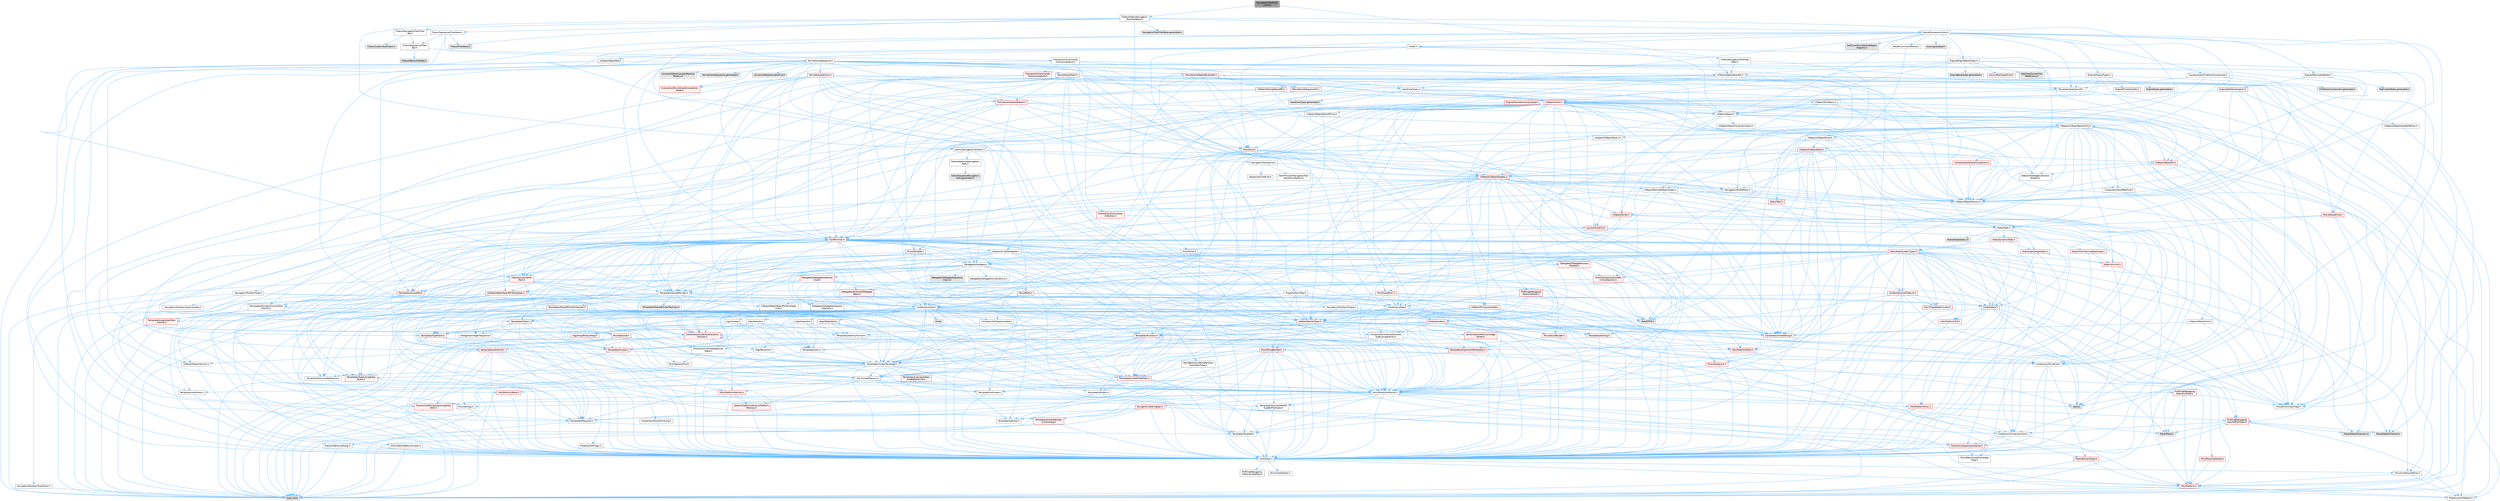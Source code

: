 digraph "NavigationToolFilter_Dirty.h"
{
 // INTERACTIVE_SVG=YES
 // LATEX_PDF_SIZE
  bgcolor="transparent";
  edge [fontname=Helvetica,fontsize=10,labelfontname=Helvetica,labelfontsize=10];
  node [fontname=Helvetica,fontsize=10,shape=box,height=0.2,width=0.4];
  Node1 [id="Node000001",label="NavigationToolFilter\l_Dirty.h",height=0.2,width=0.4,color="gray40", fillcolor="grey60", style="filled", fontcolor="black",tooltip=" "];
  Node1 -> Node2 [id="edge1_Node000001_Node000002",color="steelblue1",style="solid",tooltip=" "];
  Node2 [id="Node000002",label="Filters/Filters/Navigation\lToolFilterBase.h",height=0.2,width=0.4,color="grey40", fillcolor="white", style="filled",URL="$d6/d34/NavigationToolFilterBase_8h.html",tooltip=" "];
  Node2 -> Node3 [id="edge2_Node000002_Node000003",color="steelblue1",style="solid",tooltip=" "];
  Node3 [id="Node000003",label="Filters/FilterBase.h",height=0.2,width=0.4,color="grey60", fillcolor="#E0E0E0", style="filled",tooltip=" "];
  Node2 -> Node4 [id="edge3_Node000002_Node000004",color="steelblue1",style="solid",tooltip=" "];
  Node4 [id="Node000004",label="Filters/INavigationToolFilter\lBar.h",height=0.2,width=0.4,color="grey40", fillcolor="white", style="filled",URL="$d1/d89/INavigationToolFilterBar_8h.html",tooltip=" "];
  Node4 -> Node5 [id="edge4_Node000004_Node000005",color="steelblue1",style="solid",tooltip=" "];
  Node5 [id="Node000005",label="Filters/CustomTextFilters.h",height=0.2,width=0.4,color="grey60", fillcolor="#E0E0E0", style="filled",tooltip=" "];
  Node4 -> Node6 [id="edge5_Node000004_Node000006",color="steelblue1",style="solid",tooltip=" "];
  Node6 [id="Node000006",label="Filters/ISequencerFilter\lBar.h",height=0.2,width=0.4,color="grey40", fillcolor="white", style="filled",URL="$d3/ded/ISequencerFilterBar_8h.html",tooltip=" "];
  Node6 -> Node7 [id="edge6_Node000006_Node000007",color="steelblue1",style="solid",tooltip=" "];
  Node7 [id="Node000007",label="Filters/SBasicFilterBar.h",height=0.2,width=0.4,color="grey60", fillcolor="#E0E0E0", style="filled",tooltip=" "];
  Node6 -> Node8 [id="edge7_Node000006_Node000008",color="steelblue1",style="solid",tooltip=" "];
  Node8 [id="Node000008",label="Framework/Commands\l/UICommandList.h",height=0.2,width=0.4,color="grey40", fillcolor="white", style="filled",URL="$dd/dc1/UICommandList_8h.html",tooltip=" "];
  Node8 -> Node9 [id="edge8_Node000008_Node000009",color="steelblue1",style="solid",tooltip=" "];
  Node9 [id="Node000009",label="CoreMinimal.h",height=0.2,width=0.4,color="red", fillcolor="#FFF0F0", style="filled",URL="$d7/d67/CoreMinimal_8h.html",tooltip=" "];
  Node9 -> Node10 [id="edge9_Node000009_Node000010",color="steelblue1",style="solid",tooltip=" "];
  Node10 [id="Node000010",label="CoreTypes.h",height=0.2,width=0.4,color="grey40", fillcolor="white", style="filled",URL="$dc/dec/CoreTypes_8h.html",tooltip=" "];
  Node10 -> Node11 [id="edge10_Node000010_Node000011",color="steelblue1",style="solid",tooltip=" "];
  Node11 [id="Node000011",label="HAL/Platform.h",height=0.2,width=0.4,color="red", fillcolor="#FFF0F0", style="filled",URL="$d9/dd0/Platform_8h.html",tooltip=" "];
  Node11 -> Node14 [id="edge11_Node000011_Node000014",color="steelblue1",style="solid",tooltip=" "];
  Node14 [id="Node000014",label="type_traits",height=0.2,width=0.4,color="grey60", fillcolor="#E0E0E0", style="filled",tooltip=" "];
  Node11 -> Node15 [id="edge12_Node000011_Node000015",color="steelblue1",style="solid",tooltip=" "];
  Node15 [id="Node000015",label="PreprocessorHelpers.h",height=0.2,width=0.4,color="grey40", fillcolor="white", style="filled",URL="$db/ddb/PreprocessorHelpers_8h.html",tooltip=" "];
  Node10 -> Node21 [id="edge13_Node000010_Node000021",color="steelblue1",style="solid",tooltip=" "];
  Node21 [id="Node000021",label="ProfilingDebugging\l/UMemoryDefines.h",height=0.2,width=0.4,color="grey40", fillcolor="white", style="filled",URL="$d2/da2/UMemoryDefines_8h.html",tooltip=" "];
  Node10 -> Node22 [id="edge14_Node000010_Node000022",color="steelblue1",style="solid",tooltip=" "];
  Node22 [id="Node000022",label="Misc/CoreMiscDefines.h",height=0.2,width=0.4,color="grey40", fillcolor="white", style="filled",URL="$da/d38/CoreMiscDefines_8h.html",tooltip=" "];
  Node22 -> Node11 [id="edge15_Node000022_Node000011",color="steelblue1",style="solid",tooltip=" "];
  Node22 -> Node15 [id="edge16_Node000022_Node000015",color="steelblue1",style="solid",tooltip=" "];
  Node10 -> Node23 [id="edge17_Node000010_Node000023",color="steelblue1",style="solid",tooltip=" "];
  Node23 [id="Node000023",label="Misc/CoreDefines.h",height=0.2,width=0.4,color="grey40", fillcolor="white", style="filled",URL="$d3/dd2/CoreDefines_8h.html",tooltip=" "];
  Node9 -> Node25 [id="edge18_Node000009_Node000025",color="steelblue1",style="solid",tooltip=" "];
  Node25 [id="Node000025",label="Containers/ContainersFwd.h",height=0.2,width=0.4,color="grey40", fillcolor="white", style="filled",URL="$d4/d0a/ContainersFwd_8h.html",tooltip=" "];
  Node25 -> Node11 [id="edge19_Node000025_Node000011",color="steelblue1",style="solid",tooltip=" "];
  Node25 -> Node10 [id="edge20_Node000025_Node000010",color="steelblue1",style="solid",tooltip=" "];
  Node25 -> Node26 [id="edge21_Node000025_Node000026",color="steelblue1",style="solid",tooltip=" "];
  Node26 [id="Node000026",label="Traits/IsContiguousContainer.h",height=0.2,width=0.4,color="red", fillcolor="#FFF0F0", style="filled",URL="$d5/d3c/IsContiguousContainer_8h.html",tooltip=" "];
  Node26 -> Node10 [id="edge22_Node000026_Node000010",color="steelblue1",style="solid",tooltip=" "];
  Node26 -> Node27 [id="edge23_Node000026_Node000027",color="steelblue1",style="solid",tooltip=" "];
  Node27 [id="Node000027",label="Misc/StaticAssertComplete\lType.h",height=0.2,width=0.4,color="grey40", fillcolor="white", style="filled",URL="$d5/d4e/StaticAssertCompleteType_8h.html",tooltip=" "];
  Node9 -> Node31 [id="edge24_Node000009_Node000031",color="steelblue1",style="solid",tooltip=" "];
  Node31 [id="Node000031",label="Misc/VarArgs.h",height=0.2,width=0.4,color="grey40", fillcolor="white", style="filled",URL="$d5/d6f/VarArgs_8h.html",tooltip=" "];
  Node31 -> Node10 [id="edge25_Node000031_Node000010",color="steelblue1",style="solid",tooltip=" "];
  Node9 -> Node49 [id="edge26_Node000009_Node000049",color="steelblue1",style="solid",tooltip=" "];
  Node49 [id="Node000049",label="HAL/PlatformMisc.h",height=0.2,width=0.4,color="red", fillcolor="#FFF0F0", style="filled",URL="$d0/df5/PlatformMisc_8h.html",tooltip=" "];
  Node49 -> Node10 [id="edge27_Node000049_Node000010",color="steelblue1",style="solid",tooltip=" "];
  Node49 -> Node60 [id="edge28_Node000049_Node000060",color="steelblue1",style="solid",tooltip=" "];
  Node60 [id="Node000060",label="ProfilingDebugging\l/CpuProfilerTrace.h",height=0.2,width=0.4,color="red", fillcolor="#FFF0F0", style="filled",URL="$da/dcb/CpuProfilerTrace_8h.html",tooltip=" "];
  Node60 -> Node10 [id="edge29_Node000060_Node000010",color="steelblue1",style="solid",tooltip=" "];
  Node60 -> Node25 [id="edge30_Node000060_Node000025",color="steelblue1",style="solid",tooltip=" "];
  Node60 -> Node15 [id="edge31_Node000060_Node000015",color="steelblue1",style="solid",tooltip=" "];
  Node60 -> Node65 [id="edge32_Node000060_Node000065",color="steelblue1",style="solid",tooltip=" "];
  Node65 [id="Node000065",label="Trace/Detail/Channel.h",height=0.2,width=0.4,color="grey60", fillcolor="#E0E0E0", style="filled",tooltip=" "];
  Node60 -> Node66 [id="edge33_Node000060_Node000066",color="steelblue1",style="solid",tooltip=" "];
  Node66 [id="Node000066",label="Trace/Detail/Channel.inl",height=0.2,width=0.4,color="grey60", fillcolor="#E0E0E0", style="filled",tooltip=" "];
  Node60 -> Node67 [id="edge34_Node000060_Node000067",color="steelblue1",style="solid",tooltip=" "];
  Node67 [id="Node000067",label="Trace/Trace.h",height=0.2,width=0.4,color="grey60", fillcolor="#E0E0E0", style="filled",tooltip=" "];
  Node9 -> Node68 [id="edge35_Node000009_Node000068",color="steelblue1",style="solid",tooltip=" "];
  Node68 [id="Node000068",label="Misc/AssertionMacros.h",height=0.2,width=0.4,color="grey40", fillcolor="white", style="filled",URL="$d0/dfa/AssertionMacros_8h.html",tooltip=" "];
  Node68 -> Node10 [id="edge36_Node000068_Node000010",color="steelblue1",style="solid",tooltip=" "];
  Node68 -> Node11 [id="edge37_Node000068_Node000011",color="steelblue1",style="solid",tooltip=" "];
  Node68 -> Node49 [id="edge38_Node000068_Node000049",color="steelblue1",style="solid",tooltip=" "];
  Node68 -> Node15 [id="edge39_Node000068_Node000015",color="steelblue1",style="solid",tooltip=" "];
  Node68 -> Node69 [id="edge40_Node000068_Node000069",color="steelblue1",style="solid",tooltip=" "];
  Node69 [id="Node000069",label="Templates/EnableIf.h",height=0.2,width=0.4,color="grey40", fillcolor="white", style="filled",URL="$d7/d60/EnableIf_8h.html",tooltip=" "];
  Node69 -> Node10 [id="edge41_Node000069_Node000010",color="steelblue1",style="solid",tooltip=" "];
  Node68 -> Node34 [id="edge42_Node000068_Node000034",color="steelblue1",style="solid",tooltip=" "];
  Node34 [id="Node000034",label="Templates/IsArrayOrRefOf\lTypeByPredicate.h",height=0.2,width=0.4,color="grey40", fillcolor="white", style="filled",URL="$d6/da1/IsArrayOrRefOfTypeByPredicate_8h.html",tooltip=" "];
  Node34 -> Node10 [id="edge43_Node000034_Node000010",color="steelblue1",style="solid",tooltip=" "];
  Node68 -> Node35 [id="edge44_Node000068_Node000035",color="steelblue1",style="solid",tooltip=" "];
  Node35 [id="Node000035",label="Templates/IsValidVariadic\lFunctionArg.h",height=0.2,width=0.4,color="red", fillcolor="#FFF0F0", style="filled",URL="$d0/dc8/IsValidVariadicFunctionArg_8h.html",tooltip=" "];
  Node35 -> Node10 [id="edge45_Node000035_Node000010",color="steelblue1",style="solid",tooltip=" "];
  Node35 -> Node14 [id="edge46_Node000035_Node000014",color="steelblue1",style="solid",tooltip=" "];
  Node68 -> Node37 [id="edge47_Node000068_Node000037",color="steelblue1",style="solid",tooltip=" "];
  Node37 [id="Node000037",label="Traits/IsCharEncodingCompatible\lWith.h",height=0.2,width=0.4,color="red", fillcolor="#FFF0F0", style="filled",URL="$df/dd1/IsCharEncodingCompatibleWith_8h.html",tooltip=" "];
  Node37 -> Node14 [id="edge48_Node000037_Node000014",color="steelblue1",style="solid",tooltip=" "];
  Node68 -> Node31 [id="edge49_Node000068_Node000031",color="steelblue1",style="solid",tooltip=" "];
  Node68 -> Node70 [id="edge50_Node000068_Node000070",color="steelblue1",style="solid",tooltip=" "];
  Node70 [id="Node000070",label="String/FormatStringSan.h",height=0.2,width=0.4,color="red", fillcolor="#FFF0F0", style="filled",URL="$d3/d8b/FormatStringSan_8h.html",tooltip=" "];
  Node70 -> Node14 [id="edge51_Node000070_Node000014",color="steelblue1",style="solid",tooltip=" "];
  Node70 -> Node10 [id="edge52_Node000070_Node000010",color="steelblue1",style="solid",tooltip=" "];
  Node70 -> Node71 [id="edge53_Node000070_Node000071",color="steelblue1",style="solid",tooltip=" "];
  Node71 [id="Node000071",label="Templates/Requires.h",height=0.2,width=0.4,color="grey40", fillcolor="white", style="filled",URL="$dc/d96/Requires_8h.html",tooltip=" "];
  Node71 -> Node69 [id="edge54_Node000071_Node000069",color="steelblue1",style="solid",tooltip=" "];
  Node71 -> Node14 [id="edge55_Node000071_Node000014",color="steelblue1",style="solid",tooltip=" "];
  Node70 -> Node72 [id="edge56_Node000070_Node000072",color="steelblue1",style="solid",tooltip=" "];
  Node72 [id="Node000072",label="Templates/Identity.h",height=0.2,width=0.4,color="grey40", fillcolor="white", style="filled",URL="$d0/dd5/Identity_8h.html",tooltip=" "];
  Node70 -> Node35 [id="edge57_Node000070_Node000035",color="steelblue1",style="solid",tooltip=" "];
  Node70 -> Node25 [id="edge58_Node000070_Node000025",color="steelblue1",style="solid",tooltip=" "];
  Node68 -> Node76 [id="edge59_Node000068_Node000076",color="steelblue1",style="solid",tooltip=" "];
  Node76 [id="Node000076",label="atomic",height=0.2,width=0.4,color="grey60", fillcolor="#E0E0E0", style="filled",tooltip=" "];
  Node9 -> Node77 [id="edge60_Node000009_Node000077",color="steelblue1",style="solid",tooltip=" "];
  Node77 [id="Node000077",label="Templates/IsPointer.h",height=0.2,width=0.4,color="grey40", fillcolor="white", style="filled",URL="$d7/d05/IsPointer_8h.html",tooltip=" "];
  Node77 -> Node10 [id="edge61_Node000077_Node000010",color="steelblue1",style="solid",tooltip=" "];
  Node9 -> Node78 [id="edge62_Node000009_Node000078",color="steelblue1",style="solid",tooltip=" "];
  Node78 [id="Node000078",label="HAL/PlatformMemory.h",height=0.2,width=0.4,color="red", fillcolor="#FFF0F0", style="filled",URL="$de/d68/PlatformMemory_8h.html",tooltip=" "];
  Node78 -> Node10 [id="edge63_Node000078_Node000010",color="steelblue1",style="solid",tooltip=" "];
  Node78 -> Node79 [id="edge64_Node000078_Node000079",color="steelblue1",style="solid",tooltip=" "];
  Node79 [id="Node000079",label="GenericPlatform/GenericPlatform\lMemory.h",height=0.2,width=0.4,color="red", fillcolor="#FFF0F0", style="filled",URL="$dd/d22/GenericPlatformMemory_8h.html",tooltip=" "];
  Node79 -> Node10 [id="edge65_Node000079_Node000010",color="steelblue1",style="solid",tooltip=" "];
  Node9 -> Node84 [id="edge66_Node000009_Node000084",color="steelblue1",style="solid",tooltip=" "];
  Node84 [id="Node000084",label="HAL/MemoryBase.h",height=0.2,width=0.4,color="red", fillcolor="#FFF0F0", style="filled",URL="$d6/d9f/MemoryBase_8h.html",tooltip=" "];
  Node84 -> Node10 [id="edge67_Node000084_Node000010",color="steelblue1",style="solid",tooltip=" "];
  Node9 -> Node94 [id="edge68_Node000009_Node000094",color="steelblue1",style="solid",tooltip=" "];
  Node94 [id="Node000094",label="HAL/UnrealMemory.h",height=0.2,width=0.4,color="grey40", fillcolor="white", style="filled",URL="$d9/d96/UnrealMemory_8h.html",tooltip=" "];
  Node94 -> Node10 [id="edge69_Node000094_Node000010",color="steelblue1",style="solid",tooltip=" "];
  Node94 -> Node79 [id="edge70_Node000094_Node000079",color="steelblue1",style="solid",tooltip=" "];
  Node94 -> Node84 [id="edge71_Node000094_Node000084",color="steelblue1",style="solid",tooltip=" "];
  Node94 -> Node78 [id="edge72_Node000094_Node000078",color="steelblue1",style="solid",tooltip=" "];
  Node94 -> Node95 [id="edge73_Node000094_Node000095",color="steelblue1",style="solid",tooltip=" "];
  Node95 [id="Node000095",label="ProfilingDebugging\l/MemoryTrace.h",height=0.2,width=0.4,color="red", fillcolor="#FFF0F0", style="filled",URL="$da/dd7/MemoryTrace_8h.html",tooltip=" "];
  Node95 -> Node11 [id="edge74_Node000095_Node000011",color="steelblue1",style="solid",tooltip=" "];
  Node95 -> Node56 [id="edge75_Node000095_Node000056",color="steelblue1",style="solid",tooltip=" "];
  Node56 [id="Node000056",label="Misc/EnumClassFlags.h",height=0.2,width=0.4,color="grey40", fillcolor="white", style="filled",URL="$d8/de7/EnumClassFlags_8h.html",tooltip=" "];
  Node95 -> Node67 [id="edge76_Node000095_Node000067",color="steelblue1",style="solid",tooltip=" "];
  Node94 -> Node77 [id="edge77_Node000094_Node000077",color="steelblue1",style="solid",tooltip=" "];
  Node9 -> Node90 [id="edge78_Node000009_Node000090",color="steelblue1",style="solid",tooltip=" "];
  Node90 [id="Node000090",label="Templates/AndOrNot.h",height=0.2,width=0.4,color="grey40", fillcolor="white", style="filled",URL="$db/d0a/AndOrNot_8h.html",tooltip=" "];
  Node90 -> Node10 [id="edge79_Node000090_Node000010",color="steelblue1",style="solid",tooltip=" "];
  Node9 -> Node99 [id="edge80_Node000009_Node000099",color="steelblue1",style="solid",tooltip=" "];
  Node99 [id="Node000099",label="Templates/UnrealTypeTraits.h",height=0.2,width=0.4,color="red", fillcolor="#FFF0F0", style="filled",URL="$d2/d2d/UnrealTypeTraits_8h.html",tooltip=" "];
  Node99 -> Node10 [id="edge81_Node000099_Node000010",color="steelblue1",style="solid",tooltip=" "];
  Node99 -> Node77 [id="edge82_Node000099_Node000077",color="steelblue1",style="solid",tooltip=" "];
  Node99 -> Node68 [id="edge83_Node000099_Node000068",color="steelblue1",style="solid",tooltip=" "];
  Node99 -> Node90 [id="edge84_Node000099_Node000090",color="steelblue1",style="solid",tooltip=" "];
  Node99 -> Node69 [id="edge85_Node000099_Node000069",color="steelblue1",style="solid",tooltip=" "];
  Node99 -> Node100 [id="edge86_Node000099_Node000100",color="steelblue1",style="solid",tooltip=" "];
  Node100 [id="Node000100",label="Templates/Models.h",height=0.2,width=0.4,color="grey40", fillcolor="white", style="filled",URL="$d3/d0c/Models_8h.html",tooltip=" "];
  Node100 -> Node72 [id="edge87_Node000100_Node000072",color="steelblue1",style="solid",tooltip=" "];
  Node9 -> Node69 [id="edge88_Node000009_Node000069",color="steelblue1",style="solid",tooltip=" "];
  Node9 -> Node101 [id="edge89_Node000009_Node000101",color="steelblue1",style="solid",tooltip=" "];
  Node101 [id="Node000101",label="Templates/RemoveReference.h",height=0.2,width=0.4,color="grey40", fillcolor="white", style="filled",URL="$da/dbe/RemoveReference_8h.html",tooltip=" "];
  Node101 -> Node10 [id="edge90_Node000101_Node000010",color="steelblue1",style="solid",tooltip=" "];
  Node9 -> Node104 [id="edge91_Node000009_Node000104",color="steelblue1",style="solid",tooltip=" "];
  Node104 [id="Node000104",label="Templates/TypeCompatible\lBytes.h",height=0.2,width=0.4,color="red", fillcolor="#FFF0F0", style="filled",URL="$df/d0a/TypeCompatibleBytes_8h.html",tooltip=" "];
  Node104 -> Node10 [id="edge92_Node000104_Node000010",color="steelblue1",style="solid",tooltip=" "];
  Node104 -> Node14 [id="edge93_Node000104_Node000014",color="steelblue1",style="solid",tooltip=" "];
  Node9 -> Node26 [id="edge94_Node000009_Node000026",color="steelblue1",style="solid",tooltip=" "];
  Node9 -> Node105 [id="edge95_Node000009_Node000105",color="steelblue1",style="solid",tooltip=" "];
  Node105 [id="Node000105",label="Templates/UnrealTemplate.h",height=0.2,width=0.4,color="grey40", fillcolor="white", style="filled",URL="$d4/d24/UnrealTemplate_8h.html",tooltip=" "];
  Node105 -> Node10 [id="edge96_Node000105_Node000010",color="steelblue1",style="solid",tooltip=" "];
  Node105 -> Node77 [id="edge97_Node000105_Node000077",color="steelblue1",style="solid",tooltip=" "];
  Node105 -> Node94 [id="edge98_Node000105_Node000094",color="steelblue1",style="solid",tooltip=" "];
  Node105 -> Node106 [id="edge99_Node000105_Node000106",color="steelblue1",style="solid",tooltip=" "];
  Node106 [id="Node000106",label="Templates/CopyQualifiers\lAndRefsFromTo.h",height=0.2,width=0.4,color="red", fillcolor="#FFF0F0", style="filled",URL="$d3/db3/CopyQualifiersAndRefsFromTo_8h.html",tooltip=" "];
  Node105 -> Node99 [id="edge100_Node000105_Node000099",color="steelblue1",style="solid",tooltip=" "];
  Node105 -> Node101 [id="edge101_Node000105_Node000101",color="steelblue1",style="solid",tooltip=" "];
  Node105 -> Node71 [id="edge102_Node000105_Node000071",color="steelblue1",style="solid",tooltip=" "];
  Node105 -> Node104 [id="edge103_Node000105_Node000104",color="steelblue1",style="solid",tooltip=" "];
  Node105 -> Node72 [id="edge104_Node000105_Node000072",color="steelblue1",style="solid",tooltip=" "];
  Node105 -> Node26 [id="edge105_Node000105_Node000026",color="steelblue1",style="solid",tooltip=" "];
  Node105 -> Node108 [id="edge106_Node000105_Node000108",color="steelblue1",style="solid",tooltip=" "];
  Node108 [id="Node000108",label="Traits/UseBitwiseSwap.h",height=0.2,width=0.4,color="grey40", fillcolor="white", style="filled",URL="$db/df3/UseBitwiseSwap_8h.html",tooltip=" "];
  Node108 -> Node10 [id="edge107_Node000108_Node000010",color="steelblue1",style="solid",tooltip=" "];
  Node108 -> Node14 [id="edge108_Node000108_Node000014",color="steelblue1",style="solid",tooltip=" "];
  Node105 -> Node14 [id="edge109_Node000105_Node000014",color="steelblue1",style="solid",tooltip=" "];
  Node9 -> Node109 [id="edge110_Node000009_Node000109",color="steelblue1",style="solid",tooltip=" "];
  Node109 [id="Node000109",label="HAL/PlatformMath.h",height=0.2,width=0.4,color="red", fillcolor="#FFF0F0", style="filled",URL="$dc/d53/PlatformMath_8h.html",tooltip=" "];
  Node109 -> Node10 [id="edge111_Node000109_Node000010",color="steelblue1",style="solid",tooltip=" "];
  Node9 -> Node118 [id="edge112_Node000009_Node000118",color="steelblue1",style="solid",tooltip=" "];
  Node118 [id="Node000118",label="Containers/ContainerAllocation\lPolicies.h",height=0.2,width=0.4,color="red", fillcolor="#FFF0F0", style="filled",URL="$d7/dff/ContainerAllocationPolicies_8h.html",tooltip=" "];
  Node118 -> Node10 [id="edge113_Node000118_Node000010",color="steelblue1",style="solid",tooltip=" "];
  Node118 -> Node118 [id="edge114_Node000118_Node000118",color="steelblue1",style="solid",tooltip=" "];
  Node118 -> Node109 [id="edge115_Node000118_Node000109",color="steelblue1",style="solid",tooltip=" "];
  Node118 -> Node94 [id="edge116_Node000118_Node000094",color="steelblue1",style="solid",tooltip=" "];
  Node118 -> Node68 [id="edge117_Node000118_Node000068",color="steelblue1",style="solid",tooltip=" "];
  Node118 -> Node104 [id="edge118_Node000118_Node000104",color="steelblue1",style="solid",tooltip=" "];
  Node118 -> Node14 [id="edge119_Node000118_Node000014",color="steelblue1",style="solid",tooltip=" "];
  Node9 -> Node127 [id="edge120_Node000009_Node000127",color="steelblue1",style="solid",tooltip=" "];
  Node127 [id="Node000127",label="Serialization/Archive.h",height=0.2,width=0.4,color="red", fillcolor="#FFF0F0", style="filled",URL="$d7/d3b/Archive_8h.html",tooltip=" "];
  Node127 -> Node10 [id="edge121_Node000127_Node000010",color="steelblue1",style="solid",tooltip=" "];
  Node127 -> Node68 [id="edge122_Node000127_Node000068",color="steelblue1",style="solid",tooltip=" "];
  Node127 -> Node31 [id="edge123_Node000127_Node000031",color="steelblue1",style="solid",tooltip=" "];
  Node127 -> Node69 [id="edge124_Node000127_Node000069",color="steelblue1",style="solid",tooltip=" "];
  Node127 -> Node34 [id="edge125_Node000127_Node000034",color="steelblue1",style="solid",tooltip=" "];
  Node127 -> Node35 [id="edge126_Node000127_Node000035",color="steelblue1",style="solid",tooltip=" "];
  Node127 -> Node105 [id="edge127_Node000127_Node000105",color="steelblue1",style="solid",tooltip=" "];
  Node127 -> Node37 [id="edge128_Node000127_Node000037",color="steelblue1",style="solid",tooltip=" "];
  Node127 -> Node130 [id="edge129_Node000127_Node000130",color="steelblue1",style="solid",tooltip=" "];
  Node130 [id="Node000130",label="UObject/ObjectVersion.h",height=0.2,width=0.4,color="grey40", fillcolor="white", style="filled",URL="$da/d63/ObjectVersion_8h.html",tooltip=" "];
  Node130 -> Node10 [id="edge130_Node000130_Node000010",color="steelblue1",style="solid",tooltip=" "];
  Node9 -> Node131 [id="edge131_Node000009_Node000131",color="steelblue1",style="solid",tooltip=" "];
  Node131 [id="Node000131",label="Templates/Less.h",height=0.2,width=0.4,color="grey40", fillcolor="white", style="filled",URL="$de/dc8/Less_8h.html",tooltip=" "];
  Node131 -> Node10 [id="edge132_Node000131_Node000010",color="steelblue1",style="solid",tooltip=" "];
  Node131 -> Node105 [id="edge133_Node000131_Node000105",color="steelblue1",style="solid",tooltip=" "];
  Node9 -> Node132 [id="edge134_Node000009_Node000132",color="steelblue1",style="solid",tooltip=" "];
  Node132 [id="Node000132",label="Templates/Sorting.h",height=0.2,width=0.4,color="red", fillcolor="#FFF0F0", style="filled",URL="$d3/d9e/Sorting_8h.html",tooltip=" "];
  Node132 -> Node10 [id="edge135_Node000132_Node000010",color="steelblue1",style="solid",tooltip=" "];
  Node132 -> Node109 [id="edge136_Node000132_Node000109",color="steelblue1",style="solid",tooltip=" "];
  Node132 -> Node131 [id="edge137_Node000132_Node000131",color="steelblue1",style="solid",tooltip=" "];
  Node9 -> Node152 [id="edge138_Node000009_Node000152",color="steelblue1",style="solid",tooltip=" "];
  Node152 [id="Node000152",label="Containers/UnrealString.h",height=0.2,width=0.4,color="red", fillcolor="#FFF0F0", style="filled",URL="$d5/dba/UnrealString_8h.html",tooltip=" "];
  Node9 -> Node156 [id="edge139_Node000009_Node000156",color="steelblue1",style="solid",tooltip=" "];
  Node156 [id="Node000156",label="Containers/Array.h",height=0.2,width=0.4,color="grey40", fillcolor="white", style="filled",URL="$df/dd0/Array_8h.html",tooltip=" "];
  Node156 -> Node10 [id="edge140_Node000156_Node000010",color="steelblue1",style="solid",tooltip=" "];
  Node156 -> Node68 [id="edge141_Node000156_Node000068",color="steelblue1",style="solid",tooltip=" "];
  Node156 -> Node157 [id="edge142_Node000156_Node000157",color="steelblue1",style="solid",tooltip=" "];
  Node157 [id="Node000157",label="Misc/IntrusiveUnsetOptional\lState.h",height=0.2,width=0.4,color="grey40", fillcolor="white", style="filled",URL="$d2/d0a/IntrusiveUnsetOptionalState_8h.html",tooltip=" "];
  Node157 -> Node158 [id="edge143_Node000157_Node000158",color="steelblue1",style="solid",tooltip=" "];
  Node158 [id="Node000158",label="Misc/OptionalFwd.h",height=0.2,width=0.4,color="grey40", fillcolor="white", style="filled",URL="$dc/d50/OptionalFwd_8h.html",tooltip=" "];
  Node156 -> Node159 [id="edge144_Node000156_Node000159",color="steelblue1",style="solid",tooltip=" "];
  Node159 [id="Node000159",label="Misc/ReverseIterate.h",height=0.2,width=0.4,color="red", fillcolor="#FFF0F0", style="filled",URL="$db/de3/ReverseIterate_8h.html",tooltip=" "];
  Node159 -> Node11 [id="edge145_Node000159_Node000011",color="steelblue1",style="solid",tooltip=" "];
  Node156 -> Node94 [id="edge146_Node000156_Node000094",color="steelblue1",style="solid",tooltip=" "];
  Node156 -> Node99 [id="edge147_Node000156_Node000099",color="steelblue1",style="solid",tooltip=" "];
  Node156 -> Node105 [id="edge148_Node000156_Node000105",color="steelblue1",style="solid",tooltip=" "];
  Node156 -> Node161 [id="edge149_Node000156_Node000161",color="steelblue1",style="solid",tooltip=" "];
  Node161 [id="Node000161",label="Containers/AllowShrinking.h",height=0.2,width=0.4,color="grey40", fillcolor="white", style="filled",URL="$d7/d1a/AllowShrinking_8h.html",tooltip=" "];
  Node161 -> Node10 [id="edge150_Node000161_Node000010",color="steelblue1",style="solid",tooltip=" "];
  Node156 -> Node118 [id="edge151_Node000156_Node000118",color="steelblue1",style="solid",tooltip=" "];
  Node156 -> Node162 [id="edge152_Node000156_Node000162",color="steelblue1",style="solid",tooltip=" "];
  Node162 [id="Node000162",label="Containers/ContainerElement\lTypeCompatibility.h",height=0.2,width=0.4,color="grey40", fillcolor="white", style="filled",URL="$df/ddf/ContainerElementTypeCompatibility_8h.html",tooltip=" "];
  Node162 -> Node10 [id="edge153_Node000162_Node000010",color="steelblue1",style="solid",tooltip=" "];
  Node162 -> Node99 [id="edge154_Node000162_Node000099",color="steelblue1",style="solid",tooltip=" "];
  Node156 -> Node127 [id="edge155_Node000156_Node000127",color="steelblue1",style="solid",tooltip=" "];
  Node156 -> Node163 [id="edge156_Node000156_Node000163",color="steelblue1",style="solid",tooltip=" "];
  Node163 [id="Node000163",label="Serialization/MemoryImage\lWriter.h",height=0.2,width=0.4,color="red", fillcolor="#FFF0F0", style="filled",URL="$d0/d08/MemoryImageWriter_8h.html",tooltip=" "];
  Node163 -> Node10 [id="edge157_Node000163_Node000010",color="steelblue1",style="solid",tooltip=" "];
  Node156 -> Node172 [id="edge158_Node000156_Node000172",color="steelblue1",style="solid",tooltip=" "];
  Node172 [id="Node000172",label="Algo/Heapify.h",height=0.2,width=0.4,color="grey40", fillcolor="white", style="filled",URL="$d0/d2a/Heapify_8h.html",tooltip=" "];
  Node172 -> Node139 [id="edge159_Node000172_Node000139",color="steelblue1",style="solid",tooltip=" "];
  Node139 [id="Node000139",label="Algo/Impl/BinaryHeap.h",height=0.2,width=0.4,color="red", fillcolor="#FFF0F0", style="filled",URL="$d7/da3/Algo_2Impl_2BinaryHeap_8h.html",tooltip=" "];
  Node139 -> Node135 [id="edge160_Node000139_Node000135",color="steelblue1",style="solid",tooltip=" "];
  Node135 [id="Node000135",label="Templates/Invoke.h",height=0.2,width=0.4,color="red", fillcolor="#FFF0F0", style="filled",URL="$d7/deb/Invoke_8h.html",tooltip=" "];
  Node135 -> Node10 [id="edge161_Node000135_Node000010",color="steelblue1",style="solid",tooltip=" "];
  Node135 -> Node105 [id="edge162_Node000135_Node000105",color="steelblue1",style="solid",tooltip=" "];
  Node135 -> Node14 [id="edge163_Node000135_Node000014",color="steelblue1",style="solid",tooltip=" "];
  Node139 -> Node14 [id="edge164_Node000139_Node000014",color="steelblue1",style="solid",tooltip=" "];
  Node172 -> Node134 [id="edge165_Node000172_Node000134",color="steelblue1",style="solid",tooltip=" "];
  Node134 [id="Node000134",label="Templates/IdentityFunctor.h",height=0.2,width=0.4,color="grey40", fillcolor="white", style="filled",URL="$d7/d2e/IdentityFunctor_8h.html",tooltip=" "];
  Node134 -> Node11 [id="edge166_Node000134_Node000011",color="steelblue1",style="solid",tooltip=" "];
  Node172 -> Node135 [id="edge167_Node000172_Node000135",color="steelblue1",style="solid",tooltip=" "];
  Node172 -> Node131 [id="edge168_Node000172_Node000131",color="steelblue1",style="solid",tooltip=" "];
  Node172 -> Node105 [id="edge169_Node000172_Node000105",color="steelblue1",style="solid",tooltip=" "];
  Node156 -> Node173 [id="edge170_Node000156_Node000173",color="steelblue1",style="solid",tooltip=" "];
  Node173 [id="Node000173",label="Algo/HeapSort.h",height=0.2,width=0.4,color="grey40", fillcolor="white", style="filled",URL="$d3/d92/HeapSort_8h.html",tooltip=" "];
  Node173 -> Node139 [id="edge171_Node000173_Node000139",color="steelblue1",style="solid",tooltip=" "];
  Node173 -> Node134 [id="edge172_Node000173_Node000134",color="steelblue1",style="solid",tooltip=" "];
  Node173 -> Node131 [id="edge173_Node000173_Node000131",color="steelblue1",style="solid",tooltip=" "];
  Node173 -> Node105 [id="edge174_Node000173_Node000105",color="steelblue1",style="solid",tooltip=" "];
  Node156 -> Node174 [id="edge175_Node000156_Node000174",color="steelblue1",style="solid",tooltip=" "];
  Node174 [id="Node000174",label="Algo/IsHeap.h",height=0.2,width=0.4,color="grey40", fillcolor="white", style="filled",URL="$de/d32/IsHeap_8h.html",tooltip=" "];
  Node174 -> Node139 [id="edge176_Node000174_Node000139",color="steelblue1",style="solid",tooltip=" "];
  Node174 -> Node134 [id="edge177_Node000174_Node000134",color="steelblue1",style="solid",tooltip=" "];
  Node174 -> Node135 [id="edge178_Node000174_Node000135",color="steelblue1",style="solid",tooltip=" "];
  Node174 -> Node131 [id="edge179_Node000174_Node000131",color="steelblue1",style="solid",tooltip=" "];
  Node174 -> Node105 [id="edge180_Node000174_Node000105",color="steelblue1",style="solid",tooltip=" "];
  Node156 -> Node139 [id="edge181_Node000156_Node000139",color="steelblue1",style="solid",tooltip=" "];
  Node156 -> Node175 [id="edge182_Node000156_Node000175",color="steelblue1",style="solid",tooltip=" "];
  Node175 [id="Node000175",label="Algo/StableSort.h",height=0.2,width=0.4,color="red", fillcolor="#FFF0F0", style="filled",URL="$d7/d3c/StableSort_8h.html",tooltip=" "];
  Node175 -> Node134 [id="edge183_Node000175_Node000134",color="steelblue1",style="solid",tooltip=" "];
  Node175 -> Node135 [id="edge184_Node000175_Node000135",color="steelblue1",style="solid",tooltip=" "];
  Node175 -> Node131 [id="edge185_Node000175_Node000131",color="steelblue1",style="solid",tooltip=" "];
  Node175 -> Node105 [id="edge186_Node000175_Node000105",color="steelblue1",style="solid",tooltip=" "];
  Node156 -> Node177 [id="edge187_Node000156_Node000177",color="steelblue1",style="solid",tooltip=" "];
  Node177 [id="Node000177",label="Concepts/GetTypeHashable.h",height=0.2,width=0.4,color="grey40", fillcolor="white", style="filled",URL="$d3/da2/GetTypeHashable_8h.html",tooltip=" "];
  Node177 -> Node10 [id="edge188_Node000177_Node000010",color="steelblue1",style="solid",tooltip=" "];
  Node177 -> Node168 [id="edge189_Node000177_Node000168",color="steelblue1",style="solid",tooltip=" "];
  Node168 [id="Node000168",label="Templates/TypeHash.h",height=0.2,width=0.4,color="red", fillcolor="#FFF0F0", style="filled",URL="$d1/d62/TypeHash_8h.html",tooltip=" "];
  Node168 -> Node10 [id="edge190_Node000168_Node000010",color="steelblue1",style="solid",tooltip=" "];
  Node168 -> Node71 [id="edge191_Node000168_Node000071",color="steelblue1",style="solid",tooltip=" "];
  Node168 -> Node14 [id="edge192_Node000168_Node000014",color="steelblue1",style="solid",tooltip=" "];
  Node156 -> Node134 [id="edge193_Node000156_Node000134",color="steelblue1",style="solid",tooltip=" "];
  Node156 -> Node135 [id="edge194_Node000156_Node000135",color="steelblue1",style="solid",tooltip=" "];
  Node156 -> Node131 [id="edge195_Node000156_Node000131",color="steelblue1",style="solid",tooltip=" "];
  Node156 -> Node178 [id="edge196_Node000156_Node000178",color="steelblue1",style="solid",tooltip=" "];
  Node178 [id="Node000178",label="Templates/LosesQualifiers\lFromTo.h",height=0.2,width=0.4,color="red", fillcolor="#FFF0F0", style="filled",URL="$d2/db3/LosesQualifiersFromTo_8h.html",tooltip=" "];
  Node178 -> Node14 [id="edge197_Node000178_Node000014",color="steelblue1",style="solid",tooltip=" "];
  Node156 -> Node71 [id="edge198_Node000156_Node000071",color="steelblue1",style="solid",tooltip=" "];
  Node156 -> Node132 [id="edge199_Node000156_Node000132",color="steelblue1",style="solid",tooltip=" "];
  Node156 -> Node179 [id="edge200_Node000156_Node000179",color="steelblue1",style="solid",tooltip=" "];
  Node179 [id="Node000179",label="Templates/AlignmentTemplates.h",height=0.2,width=0.4,color="red", fillcolor="#FFF0F0", style="filled",URL="$dd/d32/AlignmentTemplates_8h.html",tooltip=" "];
  Node179 -> Node10 [id="edge201_Node000179_Node000010",color="steelblue1",style="solid",tooltip=" "];
  Node179 -> Node77 [id="edge202_Node000179_Node000077",color="steelblue1",style="solid",tooltip=" "];
  Node156 -> Node52 [id="edge203_Node000156_Node000052",color="steelblue1",style="solid",tooltip=" "];
  Node52 [id="Node000052",label="Traits/ElementType.h",height=0.2,width=0.4,color="red", fillcolor="#FFF0F0", style="filled",URL="$d5/d4f/ElementType_8h.html",tooltip=" "];
  Node52 -> Node11 [id="edge204_Node000052_Node000011",color="steelblue1",style="solid",tooltip=" "];
  Node52 -> Node14 [id="edge205_Node000052_Node000014",color="steelblue1",style="solid",tooltip=" "];
  Node156 -> Node115 [id="edge206_Node000156_Node000115",color="steelblue1",style="solid",tooltip=" "];
  Node115 [id="Node000115",label="limits",height=0.2,width=0.4,color="grey60", fillcolor="#E0E0E0", style="filled",tooltip=" "];
  Node156 -> Node14 [id="edge207_Node000156_Node000014",color="steelblue1",style="solid",tooltip=" "];
  Node9 -> Node187 [id="edge208_Node000009_Node000187",color="steelblue1",style="solid",tooltip=" "];
  Node187 [id="Node000187",label="UObject/NameTypes.h",height=0.2,width=0.4,color="red", fillcolor="#FFF0F0", style="filled",URL="$d6/d35/NameTypes_8h.html",tooltip=" "];
  Node187 -> Node10 [id="edge209_Node000187_Node000010",color="steelblue1",style="solid",tooltip=" "];
  Node187 -> Node68 [id="edge210_Node000187_Node000068",color="steelblue1",style="solid",tooltip=" "];
  Node187 -> Node94 [id="edge211_Node000187_Node000094",color="steelblue1",style="solid",tooltip=" "];
  Node187 -> Node99 [id="edge212_Node000187_Node000099",color="steelblue1",style="solid",tooltip=" "];
  Node187 -> Node105 [id="edge213_Node000187_Node000105",color="steelblue1",style="solid",tooltip=" "];
  Node187 -> Node152 [id="edge214_Node000187_Node000152",color="steelblue1",style="solid",tooltip=" "];
  Node187 -> Node51 [id="edge215_Node000187_Node000051",color="steelblue1",style="solid",tooltip=" "];
  Node51 [id="Node000051",label="Containers/StringFwd.h",height=0.2,width=0.4,color="grey40", fillcolor="white", style="filled",URL="$df/d37/StringFwd_8h.html",tooltip=" "];
  Node51 -> Node10 [id="edge216_Node000051_Node000010",color="steelblue1",style="solid",tooltip=" "];
  Node51 -> Node52 [id="edge217_Node000051_Node000052",color="steelblue1",style="solid",tooltip=" "];
  Node51 -> Node26 [id="edge218_Node000051_Node000026",color="steelblue1",style="solid",tooltip=" "];
  Node187 -> Node157 [id="edge219_Node000187_Node000157",color="steelblue1",style="solid",tooltip=" "];
  Node187 -> Node191 [id="edge220_Node000187_Node000191",color="steelblue1",style="solid",tooltip=" "];
  Node191 [id="Node000191",label="Misc/StringBuilder.h",height=0.2,width=0.4,color="red", fillcolor="#FFF0F0", style="filled",URL="$d4/d52/StringBuilder_8h.html",tooltip=" "];
  Node191 -> Node51 [id="edge221_Node000191_Node000051",color="steelblue1",style="solid",tooltip=" "];
  Node191 -> Node10 [id="edge222_Node000191_Node000010",color="steelblue1",style="solid",tooltip=" "];
  Node191 -> Node94 [id="edge223_Node000191_Node000094",color="steelblue1",style="solid",tooltip=" "];
  Node191 -> Node68 [id="edge224_Node000191_Node000068",color="steelblue1",style="solid",tooltip=" "];
  Node191 -> Node69 [id="edge225_Node000191_Node000069",color="steelblue1",style="solid",tooltip=" "];
  Node191 -> Node34 [id="edge226_Node000191_Node000034",color="steelblue1",style="solid",tooltip=" "];
  Node191 -> Node35 [id="edge227_Node000191_Node000035",color="steelblue1",style="solid",tooltip=" "];
  Node191 -> Node71 [id="edge228_Node000191_Node000071",color="steelblue1",style="solid",tooltip=" "];
  Node191 -> Node105 [id="edge229_Node000191_Node000105",color="steelblue1",style="solid",tooltip=" "];
  Node191 -> Node99 [id="edge230_Node000191_Node000099",color="steelblue1",style="solid",tooltip=" "];
  Node191 -> Node37 [id="edge231_Node000191_Node000037",color="steelblue1",style="solid",tooltip=" "];
  Node191 -> Node26 [id="edge232_Node000191_Node000026",color="steelblue1",style="solid",tooltip=" "];
  Node191 -> Node14 [id="edge233_Node000191_Node000014",color="steelblue1",style="solid",tooltip=" "];
  Node187 -> Node67 [id="edge234_Node000187_Node000067",color="steelblue1",style="solid",tooltip=" "];
  Node9 -> Node179 [id="edge235_Node000009_Node000179",color="steelblue1",style="solid",tooltip=" "];
  Node9 -> Node198 [id="edge236_Node000009_Node000198",color="steelblue1",style="solid",tooltip=" "];
  Node198 [id="Node000198",label="Misc/StructBuilder.h",height=0.2,width=0.4,color="red", fillcolor="#FFF0F0", style="filled",URL="$d9/db3/StructBuilder_8h.html",tooltip=" "];
  Node198 -> Node10 [id="edge237_Node000198_Node000010",color="steelblue1",style="solid",tooltip=" "];
  Node198 -> Node179 [id="edge238_Node000198_Node000179",color="steelblue1",style="solid",tooltip=" "];
  Node9 -> Node199 [id="edge239_Node000009_Node000199",color="steelblue1",style="solid",tooltip=" "];
  Node199 [id="Node000199",label="Templates/PointerIsConvertible\lFromTo.h",height=0.2,width=0.4,color="grey40", fillcolor="white", style="filled",URL="$d6/d65/PointerIsConvertibleFromTo_8h.html",tooltip=" "];
  Node199 -> Node10 [id="edge240_Node000199_Node000010",color="steelblue1",style="solid",tooltip=" "];
  Node199 -> Node27 [id="edge241_Node000199_Node000027",color="steelblue1",style="solid",tooltip=" "];
  Node199 -> Node178 [id="edge242_Node000199_Node000178",color="steelblue1",style="solid",tooltip=" "];
  Node199 -> Node14 [id="edge243_Node000199_Node000014",color="steelblue1",style="solid",tooltip=" "];
  Node9 -> Node135 [id="edge244_Node000009_Node000135",color="steelblue1",style="solid",tooltip=" "];
  Node9 -> Node196 [id="edge245_Node000009_Node000196",color="steelblue1",style="solid",tooltip=" "];
  Node196 [id="Node000196",label="Templates/Function.h",height=0.2,width=0.4,color="red", fillcolor="#FFF0F0", style="filled",URL="$df/df5/Function_8h.html",tooltip=" "];
  Node196 -> Node10 [id="edge246_Node000196_Node000010",color="steelblue1",style="solid",tooltip=" "];
  Node196 -> Node68 [id="edge247_Node000196_Node000068",color="steelblue1",style="solid",tooltip=" "];
  Node196 -> Node157 [id="edge248_Node000196_Node000157",color="steelblue1",style="solid",tooltip=" "];
  Node196 -> Node94 [id="edge249_Node000196_Node000094",color="steelblue1",style="solid",tooltip=" "];
  Node196 -> Node99 [id="edge250_Node000196_Node000099",color="steelblue1",style="solid",tooltip=" "];
  Node196 -> Node135 [id="edge251_Node000196_Node000135",color="steelblue1",style="solid",tooltip=" "];
  Node196 -> Node105 [id="edge252_Node000196_Node000105",color="steelblue1",style="solid",tooltip=" "];
  Node196 -> Node71 [id="edge253_Node000196_Node000071",color="steelblue1",style="solid",tooltip=" "];
  Node196 -> Node14 [id="edge254_Node000196_Node000014",color="steelblue1",style="solid",tooltip=" "];
  Node9 -> Node168 [id="edge255_Node000009_Node000168",color="steelblue1",style="solid",tooltip=" "];
  Node9 -> Node218 [id="edge256_Node000009_Node000218",color="steelblue1",style="solid",tooltip=" "];
  Node218 [id="Node000218",label="Containers/Set.h",height=0.2,width=0.4,color="red", fillcolor="#FFF0F0", style="filled",URL="$d4/d45/Set_8h.html",tooltip=" "];
  Node218 -> Node118 [id="edge257_Node000218_Node000118",color="steelblue1",style="solid",tooltip=" "];
  Node218 -> Node162 [id="edge258_Node000218_Node000162",color="steelblue1",style="solid",tooltip=" "];
  Node218 -> Node25 [id="edge259_Node000218_Node000025",color="steelblue1",style="solid",tooltip=" "];
  Node218 -> Node68 [id="edge260_Node000218_Node000068",color="steelblue1",style="solid",tooltip=" "];
  Node218 -> Node198 [id="edge261_Node000218_Node000198",color="steelblue1",style="solid",tooltip=" "];
  Node218 -> Node163 [id="edge262_Node000218_Node000163",color="steelblue1",style="solid",tooltip=" "];
  Node218 -> Node196 [id="edge263_Node000218_Node000196",color="steelblue1",style="solid",tooltip=" "];
  Node218 -> Node132 [id="edge264_Node000218_Node000132",color="steelblue1",style="solid",tooltip=" "];
  Node218 -> Node168 [id="edge265_Node000218_Node000168",color="steelblue1",style="solid",tooltip=" "];
  Node218 -> Node105 [id="edge266_Node000218_Node000105",color="steelblue1",style="solid",tooltip=" "];
  Node218 -> Node14 [id="edge267_Node000218_Node000014",color="steelblue1",style="solid",tooltip=" "];
  Node9 -> Node221 [id="edge268_Node000009_Node000221",color="steelblue1",style="solid",tooltip=" "];
  Node221 [id="Node000221",label="Algo/Reverse.h",height=0.2,width=0.4,color="grey40", fillcolor="white", style="filled",URL="$d5/d93/Reverse_8h.html",tooltip=" "];
  Node221 -> Node10 [id="edge269_Node000221_Node000010",color="steelblue1",style="solid",tooltip=" "];
  Node221 -> Node105 [id="edge270_Node000221_Node000105",color="steelblue1",style="solid",tooltip=" "];
  Node9 -> Node222 [id="edge271_Node000009_Node000222",color="steelblue1",style="solid",tooltip=" "];
  Node222 [id="Node000222",label="Containers/Map.h",height=0.2,width=0.4,color="grey40", fillcolor="white", style="filled",URL="$df/d79/Map_8h.html",tooltip=" "];
  Node222 -> Node10 [id="edge272_Node000222_Node000010",color="steelblue1",style="solid",tooltip=" "];
  Node222 -> Node221 [id="edge273_Node000222_Node000221",color="steelblue1",style="solid",tooltip=" "];
  Node222 -> Node162 [id="edge274_Node000222_Node000162",color="steelblue1",style="solid",tooltip=" "];
  Node222 -> Node218 [id="edge275_Node000222_Node000218",color="steelblue1",style="solid",tooltip=" "];
  Node222 -> Node152 [id="edge276_Node000222_Node000152",color="steelblue1",style="solid",tooltip=" "];
  Node222 -> Node68 [id="edge277_Node000222_Node000068",color="steelblue1",style="solid",tooltip=" "];
  Node222 -> Node198 [id="edge278_Node000222_Node000198",color="steelblue1",style="solid",tooltip=" "];
  Node222 -> Node196 [id="edge279_Node000222_Node000196",color="steelblue1",style="solid",tooltip=" "];
  Node222 -> Node132 [id="edge280_Node000222_Node000132",color="steelblue1",style="solid",tooltip=" "];
  Node222 -> Node223 [id="edge281_Node000222_Node000223",color="steelblue1",style="solid",tooltip=" "];
  Node223 [id="Node000223",label="Templates/Tuple.h",height=0.2,width=0.4,color="red", fillcolor="#FFF0F0", style="filled",URL="$d2/d4f/Tuple_8h.html",tooltip=" "];
  Node223 -> Node10 [id="edge282_Node000223_Node000010",color="steelblue1",style="solid",tooltip=" "];
  Node223 -> Node105 [id="edge283_Node000223_Node000105",color="steelblue1",style="solid",tooltip=" "];
  Node223 -> Node224 [id="edge284_Node000223_Node000224",color="steelblue1",style="solid",tooltip=" "];
  Node224 [id="Node000224",label="Delegates/IntegerSequence.h",height=0.2,width=0.4,color="grey40", fillcolor="white", style="filled",URL="$d2/dcc/IntegerSequence_8h.html",tooltip=" "];
  Node224 -> Node10 [id="edge285_Node000224_Node000010",color="steelblue1",style="solid",tooltip=" "];
  Node223 -> Node135 [id="edge286_Node000223_Node000135",color="steelblue1",style="solid",tooltip=" "];
  Node223 -> Node71 [id="edge287_Node000223_Node000071",color="steelblue1",style="solid",tooltip=" "];
  Node223 -> Node168 [id="edge288_Node000223_Node000168",color="steelblue1",style="solid",tooltip=" "];
  Node223 -> Node14 [id="edge289_Node000223_Node000014",color="steelblue1",style="solid",tooltip=" "];
  Node222 -> Node105 [id="edge290_Node000222_Node000105",color="steelblue1",style="solid",tooltip=" "];
  Node222 -> Node99 [id="edge291_Node000222_Node000099",color="steelblue1",style="solid",tooltip=" "];
  Node222 -> Node14 [id="edge292_Node000222_Node000014",color="steelblue1",style="solid",tooltip=" "];
  Node9 -> Node239 [id="edge293_Node000009_Node000239",color="steelblue1",style="solid",tooltip=" "];
  Node239 [id="Node000239",label="HAL/PlatformTLS.h",height=0.2,width=0.4,color="red", fillcolor="#FFF0F0", style="filled",URL="$d0/def/PlatformTLS_8h.html",tooltip=" "];
  Node239 -> Node10 [id="edge294_Node000239_Node000010",color="steelblue1",style="solid",tooltip=" "];
  Node9 -> Node242 [id="edge295_Node000009_Node000242",color="steelblue1",style="solid",tooltip=" "];
  Node242 [id="Node000242",label="CoreGlobals.h",height=0.2,width=0.4,color="red", fillcolor="#FFF0F0", style="filled",URL="$d5/d8c/CoreGlobals_8h.html",tooltip=" "];
  Node242 -> Node152 [id="edge296_Node000242_Node000152",color="steelblue1",style="solid",tooltip=" "];
  Node242 -> Node10 [id="edge297_Node000242_Node000010",color="steelblue1",style="solid",tooltip=" "];
  Node242 -> Node239 [id="edge298_Node000242_Node000239",color="steelblue1",style="solid",tooltip=" "];
  Node242 -> Node56 [id="edge299_Node000242_Node000056",color="steelblue1",style="solid",tooltip=" "];
  Node242 -> Node60 [id="edge300_Node000242_Node000060",color="steelblue1",style="solid",tooltip=" "];
  Node242 -> Node187 [id="edge301_Node000242_Node000187",color="steelblue1",style="solid",tooltip=" "];
  Node242 -> Node76 [id="edge302_Node000242_Node000076",color="steelblue1",style="solid",tooltip=" "];
  Node9 -> Node243 [id="edge303_Node000009_Node000243",color="steelblue1",style="solid",tooltip=" "];
  Node243 [id="Node000243",label="Templates/SharedPointer.h",height=0.2,width=0.4,color="grey40", fillcolor="white", style="filled",URL="$d2/d17/SharedPointer_8h.html",tooltip=" "];
  Node243 -> Node10 [id="edge304_Node000243_Node000010",color="steelblue1",style="solid",tooltip=" "];
  Node243 -> Node157 [id="edge305_Node000243_Node000157",color="steelblue1",style="solid",tooltip=" "];
  Node243 -> Node199 [id="edge306_Node000243_Node000199",color="steelblue1",style="solid",tooltip=" "];
  Node243 -> Node68 [id="edge307_Node000243_Node000068",color="steelblue1",style="solid",tooltip=" "];
  Node243 -> Node94 [id="edge308_Node000243_Node000094",color="steelblue1",style="solid",tooltip=" "];
  Node243 -> Node156 [id="edge309_Node000243_Node000156",color="steelblue1",style="solid",tooltip=" "];
  Node243 -> Node222 [id="edge310_Node000243_Node000222",color="steelblue1",style="solid",tooltip=" "];
  Node243 -> Node242 [id="edge311_Node000243_Node000242",color="steelblue1",style="solid",tooltip=" "];
  Node243 -> Node244 [id="edge312_Node000243_Node000244",color="steelblue1",style="solid",tooltip=" "];
  Node244 [id="Node000244",label="Templates/SharedPointerInternals.h",height=0.2,width=0.4,color="red", fillcolor="#FFF0F0", style="filled",URL="$de/d3a/SharedPointerInternals_8h.html",tooltip=" "];
  Node244 -> Node10 [id="edge313_Node000244_Node000010",color="steelblue1",style="solid",tooltip=" "];
  Node244 -> Node94 [id="edge314_Node000244_Node000094",color="steelblue1",style="solid",tooltip=" "];
  Node244 -> Node68 [id="edge315_Node000244_Node000068",color="steelblue1",style="solid",tooltip=" "];
  Node244 -> Node101 [id="edge316_Node000244_Node000101",color="steelblue1",style="solid",tooltip=" "];
  Node244 -> Node104 [id="edge317_Node000244_Node000104",color="steelblue1",style="solid",tooltip=" "];
  Node244 -> Node246 [id="edge318_Node000244_Node000246",color="steelblue1",style="solid",tooltip=" "];
  Node246 [id="Node000246",label="AutoRTFM.h",height=0.2,width=0.4,color="grey60", fillcolor="#E0E0E0", style="filled",tooltip=" "];
  Node244 -> Node76 [id="edge319_Node000244_Node000076",color="steelblue1",style="solid",tooltip=" "];
  Node244 -> Node14 [id="edge320_Node000244_Node000014",color="steelblue1",style="solid",tooltip=" "];
  Node243 -> Node247 [id="edge321_Node000243_Node000247",color="steelblue1",style="solid",tooltip=" "];
  Node247 [id="Node000247",label="Templates/SharedPointerTesting.inl",height=0.2,width=0.4,color="grey60", fillcolor="#E0E0E0", style="filled",tooltip=" "];
  Node9 -> Node249 [id="edge322_Node000009_Node000249",color="steelblue1",style="solid",tooltip=" "];
  Node249 [id="Node000249",label="UObject/WeakObjectPtrTemplates.h",height=0.2,width=0.4,color="red", fillcolor="#FFF0F0", style="filled",URL="$d8/d3b/WeakObjectPtrTemplates_8h.html",tooltip=" "];
  Node249 -> Node10 [id="edge323_Node000249_Node000010",color="steelblue1",style="solid",tooltip=" "];
  Node249 -> Node178 [id="edge324_Node000249_Node000178",color="steelblue1",style="solid",tooltip=" "];
  Node249 -> Node71 [id="edge325_Node000249_Node000071",color="steelblue1",style="solid",tooltip=" "];
  Node249 -> Node222 [id="edge326_Node000249_Node000222",color="steelblue1",style="solid",tooltip=" "];
  Node249 -> Node250 [id="edge327_Node000249_Node000250",color="steelblue1",style="solid",tooltip=" "];
  Node250 [id="Node000250",label="UObject/WeakObjectPtrTemplates\lFwd.h",height=0.2,width=0.4,color="grey40", fillcolor="white", style="filled",URL="$db/deb/WeakObjectPtrTemplatesFwd_8h.html",tooltip=" "];
  Node249 -> Node14 [id="edge328_Node000249_Node000014",color="steelblue1",style="solid",tooltip=" "];
  Node9 -> Node262 [id="edge329_Node000009_Node000262",color="steelblue1",style="solid",tooltip=" "];
  Node262 [id="Node000262",label="Delegates/MulticastDelegate\lBase.h",height=0.2,width=0.4,color="red", fillcolor="#FFF0F0", style="filled",URL="$db/d16/MulticastDelegateBase_8h.html",tooltip=" "];
  Node262 -> Node246 [id="edge330_Node000262_Node000246",color="steelblue1",style="solid",tooltip=" "];
  Node262 -> Node10 [id="edge331_Node000262_Node000010",color="steelblue1",style="solid",tooltip=" "];
  Node262 -> Node118 [id="edge332_Node000262_Node000118",color="steelblue1",style="solid",tooltip=" "];
  Node262 -> Node156 [id="edge333_Node000262_Node000156",color="steelblue1",style="solid",tooltip=" "];
  Node9 -> Node224 [id="edge334_Node000009_Node000224",color="steelblue1",style="solid",tooltip=" "];
  Node9 -> Node223 [id="edge335_Node000009_Node000223",color="steelblue1",style="solid",tooltip=" "];
  Node9 -> Node263 [id="edge336_Node000009_Node000263",color="steelblue1",style="solid",tooltip=" "];
  Node263 [id="Node000263",label="UObject/ScriptDelegates.h",height=0.2,width=0.4,color="grey40", fillcolor="white", style="filled",URL="$de/d81/ScriptDelegates_8h.html",tooltip=" "];
  Node263 -> Node156 [id="edge337_Node000263_Node000156",color="steelblue1",style="solid",tooltip=" "];
  Node263 -> Node118 [id="edge338_Node000263_Node000118",color="steelblue1",style="solid",tooltip=" "];
  Node263 -> Node152 [id="edge339_Node000263_Node000152",color="steelblue1",style="solid",tooltip=" "];
  Node263 -> Node264 [id="edge340_Node000263_Node000264",color="steelblue1",style="solid",tooltip=" "];
  Node264 [id="Node000264",label="PropertyPortFlags.h",height=0.2,width=0.4,color="grey40", fillcolor="white", style="filled",URL="$db/d3e/PropertyPortFlags_8h.html",tooltip=" "];
  Node264 -> Node10 [id="edge341_Node000264_Node000010",color="steelblue1",style="solid",tooltip=" "];
  Node263 -> Node255 [id="edge342_Node000263_Node000255",color="steelblue1",style="solid",tooltip=" "];
  Node255 [id="Node000255",label="Delegates/DelegateAccess\lHandler.h",height=0.2,width=0.4,color="red", fillcolor="#FFF0F0", style="filled",URL="$d7/d27/DelegateAccessHandler_8h.html",tooltip=" "];
  Node255 -> Node10 [id="edge343_Node000255_Node000010",color="steelblue1",style="solid",tooltip=" "];
  Node255 -> Node257 [id="edge344_Node000255_Node000257",color="steelblue1",style="solid",tooltip=" "];
  Node257 [id="Node000257",label="Misc/ScopeLock.h",height=0.2,width=0.4,color="red", fillcolor="#FFF0F0", style="filled",URL="$de/d73/ScopeLock_8h.html",tooltip=" "];
  Node257 -> Node10 [id="edge345_Node000257_Node000010",color="steelblue1",style="solid",tooltip=" "];
  Node257 -> Node68 [id="edge346_Node000257_Node000068",color="steelblue1",style="solid",tooltip=" "];
  Node255 -> Node260 [id="edge347_Node000255_Node000260",color="steelblue1",style="solid",tooltip=" "];
  Node260 [id="Node000260",label="Misc/TransactionallySafe\lCriticalSection.h",height=0.2,width=0.4,color="red", fillcolor="#FFF0F0", style="filled",URL="$da/d63/TransactionallySafeCriticalSection_8h.html",tooltip=" "];
  Node260 -> Node246 [id="edge348_Node000260_Node000246",color="steelblue1",style="solid",tooltip=" "];
  Node260 -> Node243 [id="edge349_Node000260_Node000243",color="steelblue1",style="solid",tooltip=" "];
  Node255 -> Node246 [id="edge350_Node000255_Node000246",color="steelblue1",style="solid",tooltip=" "];
  Node263 -> Node68 [id="edge351_Node000263_Node000068",color="steelblue1",style="solid",tooltip=" "];
  Node263 -> Node243 [id="edge352_Node000263_Node000243",color="steelblue1",style="solid",tooltip=" "];
  Node263 -> Node168 [id="edge353_Node000263_Node000168",color="steelblue1",style="solid",tooltip=" "];
  Node263 -> Node99 [id="edge354_Node000263_Node000099",color="steelblue1",style="solid",tooltip=" "];
  Node263 -> Node187 [id="edge355_Node000263_Node000187",color="steelblue1",style="solid",tooltip=" "];
  Node9 -> Node265 [id="edge356_Node000009_Node000265",color="steelblue1",style="solid",tooltip=" "];
  Node265 [id="Node000265",label="Delegates/Delegate.h",height=0.2,width=0.4,color="grey40", fillcolor="white", style="filled",URL="$d4/d80/Delegate_8h.html",tooltip=" "];
  Node265 -> Node10 [id="edge357_Node000265_Node000010",color="steelblue1",style="solid",tooltip=" "];
  Node265 -> Node68 [id="edge358_Node000265_Node000068",color="steelblue1",style="solid",tooltip=" "];
  Node265 -> Node187 [id="edge359_Node000265_Node000187",color="steelblue1",style="solid",tooltip=" "];
  Node265 -> Node243 [id="edge360_Node000265_Node000243",color="steelblue1",style="solid",tooltip=" "];
  Node265 -> Node249 [id="edge361_Node000265_Node000249",color="steelblue1",style="solid",tooltip=" "];
  Node265 -> Node262 [id="edge362_Node000265_Node000262",color="steelblue1",style="solid",tooltip=" "];
  Node265 -> Node224 [id="edge363_Node000265_Node000224",color="steelblue1",style="solid",tooltip=" "];
  Node265 -> Node246 [id="edge364_Node000265_Node000246",color="steelblue1",style="solid",tooltip=" "];
  Node265 -> Node266 [id="edge365_Node000265_Node000266",color="steelblue1",style="solid",tooltip=" "];
  Node266 [id="Node000266",label="Delegates/DelegateInstance\lInterface.h",height=0.2,width=0.4,color="grey40", fillcolor="white", style="filled",URL="$de/d82/DelegateInstanceInterface_8h.html",tooltip=" "];
  Node266 -> Node68 [id="edge366_Node000266_Node000068",color="steelblue1",style="solid",tooltip=" "];
  Node266 -> Node104 [id="edge367_Node000266_Node000104",color="steelblue1",style="solid",tooltip=" "];
  Node266 -> Node223 [id="edge368_Node000266_Node000223",color="steelblue1",style="solid",tooltip=" "];
  Node265 -> Node267 [id="edge369_Node000265_Node000267",color="steelblue1",style="solid",tooltip=" "];
  Node267 [id="Node000267",label="Delegates/DelegateInstances\lImpl.h",height=0.2,width=0.4,color="red", fillcolor="#FFF0F0", style="filled",URL="$d5/dc6/DelegateInstancesImpl_8h.html",tooltip=" "];
  Node267 -> Node10 [id="edge370_Node000267_Node000010",color="steelblue1",style="solid",tooltip=" "];
  Node267 -> Node266 [id="edge371_Node000267_Node000266",color="steelblue1",style="solid",tooltip=" "];
  Node267 -> Node68 [id="edge372_Node000267_Node000068",color="steelblue1",style="solid",tooltip=" "];
  Node267 -> Node101 [id="edge373_Node000267_Node000101",color="steelblue1",style="solid",tooltip=" "];
  Node267 -> Node243 [id="edge374_Node000267_Node000243",color="steelblue1",style="solid",tooltip=" "];
  Node267 -> Node223 [id="edge375_Node000267_Node000223",color="steelblue1",style="solid",tooltip=" "];
  Node267 -> Node99 [id="edge376_Node000267_Node000099",color="steelblue1",style="solid",tooltip=" "];
  Node267 -> Node187 [id="edge377_Node000267_Node000187",color="steelblue1",style="solid",tooltip=" "];
  Node267 -> Node249 [id="edge378_Node000267_Node000249",color="steelblue1",style="solid",tooltip=" "];
  Node265 -> Node268 [id="edge379_Node000265_Node000268",color="steelblue1",style="solid",tooltip=" "];
  Node268 [id="Node000268",label="Delegates/DelegateSignature\lImpl.inl",height=0.2,width=0.4,color="grey60", fillcolor="#E0E0E0", style="filled",tooltip=" "];
  Node265 -> Node269 [id="edge380_Node000265_Node000269",color="steelblue1",style="solid",tooltip=" "];
  Node269 [id="Node000269",label="Delegates/DelegateCombinations.h",height=0.2,width=0.4,color="grey40", fillcolor="white", style="filled",URL="$d3/d23/DelegateCombinations_8h.html",tooltip=" "];
  Node9 -> Node211 [id="edge381_Node000009_Node000211",color="steelblue1",style="solid",tooltip=" "];
  Node211 [id="Node000211",label="Misc/Optional.h",height=0.2,width=0.4,color="red", fillcolor="#FFF0F0", style="filled",URL="$d2/dae/Optional_8h.html",tooltip=" "];
  Node211 -> Node10 [id="edge382_Node000211_Node000010",color="steelblue1",style="solid",tooltip=" "];
  Node211 -> Node68 [id="edge383_Node000211_Node000068",color="steelblue1",style="solid",tooltip=" "];
  Node211 -> Node157 [id="edge384_Node000211_Node000157",color="steelblue1",style="solid",tooltip=" "];
  Node211 -> Node158 [id="edge385_Node000211_Node000158",color="steelblue1",style="solid",tooltip=" "];
  Node211 -> Node105 [id="edge386_Node000211_Node000105",color="steelblue1",style="solid",tooltip=" "];
  Node211 -> Node127 [id="edge387_Node000211_Node000127",color="steelblue1",style="solid",tooltip=" "];
  Node9 -> Node215 [id="edge388_Node000009_Node000215",color="steelblue1",style="solid",tooltip=" "];
  Node215 [id="Node000215",label="Templates/UniquePtr.h",height=0.2,width=0.4,color="red", fillcolor="#FFF0F0", style="filled",URL="$de/d1a/UniquePtr_8h.html",tooltip=" "];
  Node215 -> Node10 [id="edge389_Node000215_Node000010",color="steelblue1",style="solid",tooltip=" "];
  Node215 -> Node105 [id="edge390_Node000215_Node000105",color="steelblue1",style="solid",tooltip=" "];
  Node215 -> Node71 [id="edge391_Node000215_Node000071",color="steelblue1",style="solid",tooltip=" "];
  Node215 -> Node14 [id="edge392_Node000215_Node000014",color="steelblue1",style="solid",tooltip=" "];
  Node9 -> Node277 [id="edge393_Node000009_Node000277",color="steelblue1",style="solid",tooltip=" "];
  Node277 [id="Node000277",label="Internationalization\l/Text.h",height=0.2,width=0.4,color="red", fillcolor="#FFF0F0", style="filled",URL="$d6/d35/Text_8h.html",tooltip=" "];
  Node277 -> Node10 [id="edge394_Node000277_Node000010",color="steelblue1",style="solid",tooltip=" "];
  Node277 -> Node68 [id="edge395_Node000277_Node000068",color="steelblue1",style="solid",tooltip=" "];
  Node277 -> Node56 [id="edge396_Node000277_Node000056",color="steelblue1",style="solid",tooltip=" "];
  Node277 -> Node99 [id="edge397_Node000277_Node000099",color="steelblue1",style="solid",tooltip=" "];
  Node277 -> Node156 [id="edge398_Node000277_Node000156",color="steelblue1",style="solid",tooltip=" "];
  Node277 -> Node152 [id="edge399_Node000277_Node000152",color="steelblue1",style="solid",tooltip=" "];
  Node277 -> Node243 [id="edge400_Node000277_Node000243",color="steelblue1",style="solid",tooltip=" "];
  Node277 -> Node211 [id="edge401_Node000277_Node000211",color="steelblue1",style="solid",tooltip=" "];
  Node277 -> Node215 [id="edge402_Node000277_Node000215",color="steelblue1",style="solid",tooltip=" "];
  Node277 -> Node71 [id="edge403_Node000277_Node000071",color="steelblue1",style="solid",tooltip=" "];
  Node277 -> Node14 [id="edge404_Node000277_Node000014",color="steelblue1",style="solid",tooltip=" "];
  Node9 -> Node130 [id="edge405_Node000009_Node000130",color="steelblue1",style="solid",tooltip=" "];
  Node8 -> Node343 [id="edge406_Node000008_Node000343",color="steelblue1",style="solid",tooltip=" "];
  Node343 [id="Node000343",label="InputCoreTypes.h",height=0.2,width=0.4,color="grey40", fillcolor="white", style="filled",URL="$de/d34/InputCoreTypes_8h.html",tooltip=" "];
  Node343 -> Node344 [id="edge407_Node000343_Node000344",color="steelblue1",style="solid",tooltip=" "];
  Node344 [id="Node000344",label="UObject/ObjectMacros.h",height=0.2,width=0.4,color="grey40", fillcolor="white", style="filled",URL="$d8/d8d/ObjectMacros_8h.html",tooltip=" "];
  Node344 -> Node56 [id="edge408_Node000344_Node000056",color="steelblue1",style="solid",tooltip=" "];
  Node344 -> Node345 [id="edge409_Node000344_Node000345",color="steelblue1",style="solid",tooltip=" "];
  Node345 [id="Node000345",label="UObject/Script.h",height=0.2,width=0.4,color="red", fillcolor="#FFF0F0", style="filled",URL="$de/dc6/Script_8h.html",tooltip=" "];
  Node345 -> Node265 [id="edge410_Node000345_Node000265",color="steelblue1",style="solid",tooltip=" "];
  Node345 -> Node348 [id="edge411_Node000345_Node000348",color="steelblue1",style="solid",tooltip=" "];
  Node348 [id="Node000348",label="Stats/Stats.h",height=0.2,width=0.4,color="grey40", fillcolor="white", style="filled",URL="$dc/d09/Stats_8h.html",tooltip=" "];
  Node348 -> Node242 [id="edge412_Node000348_Node000242",color="steelblue1",style="solid",tooltip=" "];
  Node348 -> Node10 [id="edge413_Node000348_Node000010",color="steelblue1",style="solid",tooltip=" "];
  Node348 -> Node349 [id="edge414_Node000348_Node000349",color="steelblue1",style="solid",tooltip=" "];
  Node349 [id="Node000349",label="StatsCommon.h",height=0.2,width=0.4,color="red", fillcolor="#FFF0F0", style="filled",URL="$df/d16/StatsCommon_8h.html",tooltip=" "];
  Node349 -> Node10 [id="edge415_Node000349_Node000010",color="steelblue1",style="solid",tooltip=" "];
  Node349 -> Node56 [id="edge416_Node000349_Node000056",color="steelblue1",style="solid",tooltip=" "];
  Node348 -> Node350 [id="edge417_Node000348_Node000350",color="steelblue1",style="solid",tooltip=" "];
  Node350 [id="Node000350",label="Stats/DynamicStats.h",height=0.2,width=0.4,color="red", fillcolor="#FFF0F0", style="filled",URL="$dc/d24/DynamicStats_8h.html",tooltip=" "];
  Node350 -> Node351 [id="edge418_Node000350_Node000351",color="steelblue1",style="solid",tooltip=" "];
  Node351 [id="Node000351",label="Stats/LightweightStats.h",height=0.2,width=0.4,color="red", fillcolor="#FFF0F0", style="filled",URL="$d5/d66/LightweightStats_8h.html",tooltip=" "];
  Node351 -> Node10 [id="edge419_Node000351_Node000010",color="steelblue1",style="solid",tooltip=" "];
  Node351 -> Node242 [id="edge420_Node000351_Node000242",color="steelblue1",style="solid",tooltip=" "];
  Node351 -> Node349 [id="edge421_Node000351_Node000349",color="steelblue1",style="solid",tooltip=" "];
  Node350 -> Node352 [id="edge422_Node000350_Node000352",color="steelblue1",style="solid",tooltip=" "];
  Node352 [id="Node000352",label="Stats/StatsSystemTypes.h",height=0.2,width=0.4,color="red", fillcolor="#FFF0F0", style="filled",URL="$d1/d5a/StatsSystemTypes_8h.html",tooltip=" "];
  Node352 -> Node22 [id="edge423_Node000352_Node000022",color="steelblue1",style="solid",tooltip=" "];
  Node352 -> Node156 [id="edge424_Node000352_Node000156",color="steelblue1",style="solid",tooltip=" "];
  Node352 -> Node118 [id="edge425_Node000352_Node000118",color="steelblue1",style="solid",tooltip=" "];
  Node352 -> Node355 [id="edge426_Node000352_Node000355",color="steelblue1",style="solid",tooltip=" "];
  Node355 [id="Node000355",label="Containers/LockFreeList.h",height=0.2,width=0.4,color="red", fillcolor="#FFF0F0", style="filled",URL="$d4/de7/LockFreeList_8h.html",tooltip=" "];
  Node355 -> Node156 [id="edge427_Node000355_Node000156",color="steelblue1",style="solid",tooltip=" "];
  Node355 -> Node25 [id="edge428_Node000355_Node000025",color="steelblue1",style="solid",tooltip=" "];
  Node355 -> Node242 [id="edge429_Node000355_Node000242",color="steelblue1",style="solid",tooltip=" "];
  Node355 -> Node10 [id="edge430_Node000355_Node000010",color="steelblue1",style="solid",tooltip=" "];
  Node355 -> Node86 [id="edge431_Node000355_Node000086",color="steelblue1",style="solid",tooltip=" "];
  Node86 [id="Node000086",label="HAL/ThreadSafeCounter.h",height=0.2,width=0.4,color="red", fillcolor="#FFF0F0", style="filled",URL="$dc/dc9/ThreadSafeCounter_8h.html",tooltip=" "];
  Node86 -> Node10 [id="edge432_Node000086_Node000010",color="steelblue1",style="solid",tooltip=" "];
  Node355 -> Node68 [id="edge433_Node000355_Node000068",color="steelblue1",style="solid",tooltip=" "];
  Node355 -> Node179 [id="edge434_Node000355_Node000179",color="steelblue1",style="solid",tooltip=" "];
  Node355 -> Node196 [id="edge435_Node000355_Node000196",color="steelblue1",style="solid",tooltip=" "];
  Node355 -> Node76 [id="edge436_Node000355_Node000076",color="steelblue1",style="solid",tooltip=" "];
  Node352 -> Node152 [id="edge437_Node000352_Node000152",color="steelblue1",style="solid",tooltip=" "];
  Node352 -> Node242 [id="edge438_Node000352_Node000242",color="steelblue1",style="solid",tooltip=" "];
  Node352 -> Node10 [id="edge439_Node000352_Node000010",color="steelblue1",style="solid",tooltip=" "];
  Node352 -> Node265 [id="edge440_Node000352_Node000265",color="steelblue1",style="solid",tooltip=" "];
  Node352 -> Node78 [id="edge441_Node000352_Node000078",color="steelblue1",style="solid",tooltip=" "];
  Node352 -> Node49 [id="edge442_Node000352_Node000049",color="steelblue1",style="solid",tooltip=" "];
  Node352 -> Node239 [id="edge443_Node000352_Node000239",color="steelblue1",style="solid",tooltip=" "];
  Node352 -> Node86 [id="edge444_Node000352_Node000086",color="steelblue1",style="solid",tooltip=" "];
  Node352 -> Node94 [id="edge445_Node000352_Node000094",color="steelblue1",style="solid",tooltip=" "];
  Node352 -> Node68 [id="edge446_Node000352_Node000068",color="steelblue1",style="solid",tooltip=" "];
  Node352 -> Node56 [id="edge447_Node000352_Node000056",color="steelblue1",style="solid",tooltip=" "];
  Node352 -> Node260 [id="edge448_Node000352_Node000260",color="steelblue1",style="solid",tooltip=" "];
  Node352 -> Node60 [id="edge449_Node000352_Node000060",color="steelblue1",style="solid",tooltip=" "];
  Node352 -> Node349 [id="edge450_Node000352_Node000349",color="steelblue1",style="solid",tooltip=" "];
  Node352 -> Node243 [id="edge451_Node000352_Node000243",color="steelblue1",style="solid",tooltip=" "];
  Node352 -> Node104 [id="edge452_Node000352_Node000104",color="steelblue1",style="solid",tooltip=" "];
  Node352 -> Node215 [id="edge453_Node000352_Node000215",color="steelblue1",style="solid",tooltip=" "];
  Node352 -> Node105 [id="edge454_Node000352_Node000105",color="steelblue1",style="solid",tooltip=" "];
  Node352 -> Node65 [id="edge455_Node000352_Node000065",color="steelblue1",style="solid",tooltip=" "];
  Node352 -> Node66 [id="edge456_Node000352_Node000066",color="steelblue1",style="solid",tooltip=" "];
  Node352 -> Node67 [id="edge457_Node000352_Node000067",color="steelblue1",style="solid",tooltip=" "];
  Node352 -> Node187 [id="edge458_Node000352_Node000187",color="steelblue1",style="solid",tooltip=" "];
  Node348 -> Node370 [id="edge459_Node000348_Node000370",color="steelblue1",style="solid",tooltip=" "];
  Node370 [id="Node000370",label="Stats/HitchTrackingStatScope.h",height=0.2,width=0.4,color="red", fillcolor="#FFF0F0", style="filled",URL="$d2/d93/HitchTrackingStatScope_8h.html",tooltip=" "];
  Node370 -> Node10 [id="edge460_Node000370_Node000010",color="steelblue1",style="solid",tooltip=" "];
  Node370 -> Node349 [id="edge461_Node000370_Node000349",color="steelblue1",style="solid",tooltip=" "];
  Node348 -> Node351 [id="edge462_Node000348_Node000351",color="steelblue1",style="solid",tooltip=" "];
  Node348 -> Node352 [id="edge463_Node000348_Node000352",color="steelblue1",style="solid",tooltip=" "];
  Node348 -> Node371 [id="edge464_Node000348_Node000371",color="steelblue1",style="solid",tooltip=" "];
  Node371 [id="Node000371",label="Stats/GlobalStats.inl",height=0.2,width=0.4,color="grey60", fillcolor="#E0E0E0", style="filled",tooltip=" "];
  Node345 -> Node56 [id="edge465_Node000345_Node000056",color="steelblue1",style="solid",tooltip=" "];
  Node345 -> Node372 [id="edge466_Node000345_Node000372",color="steelblue1",style="solid",tooltip=" "];
  Node372 [id="Node000372",label="Misc/CoreMisc.h",height=0.2,width=0.4,color="red", fillcolor="#FFF0F0", style="filled",URL="$d8/d97/CoreMisc_8h.html",tooltip=" "];
  Node372 -> Node156 [id="edge467_Node000372_Node000156",color="steelblue1",style="solid",tooltip=" "];
  Node372 -> Node118 [id="edge468_Node000372_Node000118",color="steelblue1",style="solid",tooltip=" "];
  Node372 -> Node222 [id="edge469_Node000372_Node000222",color="steelblue1",style="solid",tooltip=" "];
  Node372 -> Node152 [id="edge470_Node000372_Node000152",color="steelblue1",style="solid",tooltip=" "];
  Node372 -> Node242 [id="edge471_Node000372_Node000242",color="steelblue1",style="solid",tooltip=" "];
  Node372 -> Node10 [id="edge472_Node000372_Node000010",color="steelblue1",style="solid",tooltip=" "];
  Node372 -> Node196 [id="edge473_Node000372_Node000196",color="steelblue1",style="solid",tooltip=" "];
  Node372 -> Node187 [id="edge474_Node000372_Node000187",color="steelblue1",style="solid",tooltip=" "];
  Node343 -> Node374 [id="edge475_Node000343_Node000374",color="steelblue1",style="solid",tooltip=" "];
  Node374 [id="Node000374",label="UObject/Object.h",height=0.2,width=0.4,color="grey40", fillcolor="white", style="filled",URL="$db/dbf/Object_8h.html",tooltip=" "];
  Node374 -> Node345 [id="edge476_Node000374_Node000345",color="steelblue1",style="solid",tooltip=" "];
  Node374 -> Node344 [id="edge477_Node000374_Node000344",color="steelblue1",style="solid",tooltip=" "];
  Node374 -> Node375 [id="edge478_Node000374_Node000375",color="steelblue1",style="solid",tooltip=" "];
  Node375 [id="Node000375",label="UObject/UObjectBaseUtility.h",height=0.2,width=0.4,color="grey40", fillcolor="white", style="filled",URL="$d2/df9/UObjectBaseUtility_8h.html",tooltip=" "];
  Node375 -> Node51 [id="edge479_Node000375_Node000051",color="steelblue1",style="solid",tooltip=" "];
  Node375 -> Node152 [id="edge480_Node000375_Node000152",color="steelblue1",style="solid",tooltip=" "];
  Node375 -> Node376 [id="edge481_Node000375_Node000376",color="steelblue1",style="solid",tooltip=" "];
  Node376 [id="Node000376",label="Containers/VersePathFwd.h",height=0.2,width=0.4,color="grey40", fillcolor="white", style="filled",URL="$d0/d99/VersePathFwd_8h.html",tooltip=" "];
  Node376 -> Node10 [id="edge482_Node000376_Node000010",color="steelblue1",style="solid",tooltip=" "];
  Node376 -> Node51 [id="edge483_Node000376_Node000051",color="steelblue1",style="solid",tooltip=" "];
  Node375 -> Node109 [id="edge484_Node000375_Node000109",color="steelblue1",style="solid",tooltip=" "];
  Node375 -> Node68 [id="edge485_Node000375_Node000068",color="steelblue1",style="solid",tooltip=" "];
  Node375 -> Node56 [id="edge486_Node000375_Node000056",color="steelblue1",style="solid",tooltip=" "];
  Node375 -> Node60 [id="edge487_Node000375_Node000060",color="steelblue1",style="solid",tooltip=" "];
  Node375 -> Node348 [id="edge488_Node000375_Node000348",color="steelblue1",style="solid",tooltip=" "];
  Node375 -> Node349 [id="edge489_Node000375_Node000349",color="steelblue1",style="solid",tooltip=" "];
  Node375 -> Node65 [id="edge490_Node000375_Node000065",color="steelblue1",style="solid",tooltip=" "];
  Node375 -> Node66 [id="edge491_Node000375_Node000066",color="steelblue1",style="solid",tooltip=" "];
  Node375 -> Node67 [id="edge492_Node000375_Node000067",color="steelblue1",style="solid",tooltip=" "];
  Node375 -> Node377 [id="edge493_Node000375_Node000377",color="steelblue1",style="solid",tooltip=" "];
  Node377 [id="Node000377",label="UObject/GarbageCollection\lGlobals.h",height=0.2,width=0.4,color="grey40", fillcolor="white", style="filled",URL="$d2/d24/GarbageCollectionGlobals_8h.html",tooltip=" "];
  Node377 -> Node344 [id="edge494_Node000377_Node000344",color="steelblue1",style="solid",tooltip=" "];
  Node375 -> Node187 [id="edge495_Node000375_Node000187",color="steelblue1",style="solid",tooltip=" "];
  Node375 -> Node130 [id="edge496_Node000375_Node000130",color="steelblue1",style="solid",tooltip=" "];
  Node375 -> Node378 [id="edge497_Node000375_Node000378",color="steelblue1",style="solid",tooltip=" "];
  Node378 [id="Node000378",label="UObject/UObjectArray.h",height=0.2,width=0.4,color="grey40", fillcolor="white", style="filled",URL="$d1/dc1/UObjectArray_8h.html",tooltip=" "];
  Node378 -> Node246 [id="edge498_Node000378_Node000246",color="steelblue1",style="solid",tooltip=" "];
  Node378 -> Node86 [id="edge499_Node000378_Node000086",color="steelblue1",style="solid",tooltip=" "];
  Node378 -> Node355 [id="edge500_Node000378_Node000355",color="steelblue1",style="solid",tooltip=" "];
  Node378 -> Node257 [id="edge501_Node000378_Node000257",color="steelblue1",style="solid",tooltip=" "];
  Node378 -> Node260 [id="edge502_Node000378_Node000260",color="steelblue1",style="solid",tooltip=" "];
  Node378 -> Node377 [id="edge503_Node000378_Node000377",color="steelblue1",style="solid",tooltip=" "];
  Node378 -> Node379 [id="edge504_Node000378_Node000379",color="steelblue1",style="solid",tooltip=" "];
  Node379 [id="Node000379",label="UObject/UObjectBase.h",height=0.2,width=0.4,color="red", fillcolor="#FFF0F0", style="filled",URL="$df/d4a/UObjectBase_8h.html",tooltip=" "];
  Node379 -> Node222 [id="edge505_Node000379_Node000222",color="steelblue1",style="solid",tooltip=" "];
  Node379 -> Node152 [id="edge506_Node000379_Node000152",color="steelblue1",style="solid",tooltip=" "];
  Node379 -> Node109 [id="edge507_Node000379_Node000109",color="steelblue1",style="solid",tooltip=" "];
  Node379 -> Node68 [id="edge508_Node000379_Node000068",color="steelblue1",style="solid",tooltip=" "];
  Node379 -> Node348 [id="edge509_Node000379_Node000348",color="steelblue1",style="solid",tooltip=" "];
  Node379 -> Node187 [id="edge510_Node000379_Node000187",color="steelblue1",style="solid",tooltip=" "];
  Node379 -> Node380 [id="edge511_Node000379_Node000380",color="steelblue1",style="solid",tooltip=" "];
  Node380 [id="Node000380",label="UObject/RemoteObjectTypes.h",height=0.2,width=0.4,color="grey40", fillcolor="white", style="filled",URL="$d5/d80/RemoteObjectTypes_8h.html",tooltip=" "];
  Node380 -> Node10 [id="edge512_Node000380_Node000010",color="steelblue1",style="solid",tooltip=" "];
  Node380 -> Node168 [id="edge513_Node000380_Node000168",color="steelblue1",style="solid",tooltip=" "];
  Node380 -> Node156 [id="edge514_Node000380_Node000156",color="steelblue1",style="solid",tooltip=" "];
  Node380 -> Node152 [id="edge515_Node000380_Node000152",color="steelblue1",style="solid",tooltip=" "];
  Node380 -> Node344 [id="edge516_Node000380_Node000344",color="steelblue1",style="solid",tooltip=" "];
  Node379 -> Node344 [id="edge517_Node000379_Node000344",color="steelblue1",style="solid",tooltip=" "];
  Node379 -> Node381 [id="edge518_Node000379_Node000381",color="steelblue1",style="solid",tooltip=" "];
  Node381 [id="Node000381",label="UObject/UObjectGlobals.h",height=0.2,width=0.4,color="red", fillcolor="#FFF0F0", style="filled",URL="$d0/da9/UObjectGlobals_8h.html",tooltip=" "];
  Node381 -> Node156 [id="edge519_Node000381_Node000156",color="steelblue1",style="solid",tooltip=" "];
  Node381 -> Node118 [id="edge520_Node000381_Node000118",color="steelblue1",style="solid",tooltip=" "];
  Node381 -> Node25 [id="edge521_Node000381_Node000025",color="steelblue1",style="solid",tooltip=" "];
  Node381 -> Node222 [id="edge522_Node000381_Node000222",color="steelblue1",style="solid",tooltip=" "];
  Node381 -> Node218 [id="edge523_Node000381_Node000218",color="steelblue1",style="solid",tooltip=" "];
  Node381 -> Node51 [id="edge524_Node000381_Node000051",color="steelblue1",style="solid",tooltip=" "];
  Node381 -> Node152 [id="edge525_Node000381_Node000152",color="steelblue1",style="solid",tooltip=" "];
  Node381 -> Node242 [id="edge526_Node000381_Node000242",color="steelblue1",style="solid",tooltip=" "];
  Node381 -> Node10 [id="edge527_Node000381_Node000010",color="steelblue1",style="solid",tooltip=" "];
  Node381 -> Node265 [id="edge528_Node000381_Node000265",color="steelblue1",style="solid",tooltip=" "];
  Node381 -> Node277 [id="edge529_Node000381_Node000277",color="steelblue1",style="solid",tooltip=" "];
  Node381 -> Node68 [id="edge530_Node000381_Node000068",color="steelblue1",style="solid",tooltip=" "];
  Node381 -> Node56 [id="edge531_Node000381_Node000056",color="steelblue1",style="solid",tooltip=" "];
  Node381 -> Node348 [id="edge532_Node000381_Node000348",color="steelblue1",style="solid",tooltip=" "];
  Node381 -> Node196 [id="edge533_Node000381_Node000196",color="steelblue1",style="solid",tooltip=" "];
  Node381 -> Node34 [id="edge534_Node000381_Node000034",color="steelblue1",style="solid",tooltip=" "];
  Node381 -> Node199 [id="edge535_Node000381_Node000199",color="steelblue1",style="solid",tooltip=" "];
  Node381 -> Node215 [id="edge536_Node000381_Node000215",color="steelblue1",style="solid",tooltip=" "];
  Node381 -> Node105 [id="edge537_Node000381_Node000105",color="steelblue1",style="solid",tooltip=" "];
  Node381 -> Node37 [id="edge538_Node000381_Node000037",color="steelblue1",style="solid",tooltip=" "];
  Node381 -> Node187 [id="edge539_Node000381_Node000187",color="steelblue1",style="solid",tooltip=" "];
  Node381 -> Node344 [id="edge540_Node000381_Node000344",color="steelblue1",style="solid",tooltip=" "];
  Node381 -> Node394 [id="edge541_Node000381_Node000394",color="steelblue1",style="solid",tooltip=" "];
  Node394 [id="Node000394",label="UObject/PrimaryAssetId.h",height=0.2,width=0.4,color="red", fillcolor="#FFF0F0", style="filled",URL="$dc/d5c/PrimaryAssetId_8h.html",tooltip=" "];
  Node394 -> Node51 [id="edge542_Node000394_Node000051",color="steelblue1",style="solid",tooltip=" "];
  Node394 -> Node152 [id="edge543_Node000394_Node000152",color="steelblue1",style="solid",tooltip=" "];
  Node394 -> Node11 [id="edge544_Node000394_Node000011",color="steelblue1",style="solid",tooltip=" "];
  Node394 -> Node191 [id="edge545_Node000394_Node000191",color="steelblue1",style="solid",tooltip=" "];
  Node394 -> Node127 [id="edge546_Node000394_Node000127",color="steelblue1",style="solid",tooltip=" "];
  Node394 -> Node168 [id="edge547_Node000394_Node000168",color="steelblue1",style="solid",tooltip=" "];
  Node394 -> Node187 [id="edge548_Node000394_Node000187",color="steelblue1",style="solid",tooltip=" "];
  Node381 -> Node345 [id="edge549_Node000381_Node000345",color="steelblue1",style="solid",tooltip=" "];
  Node381 -> Node380 [id="edge550_Node000381_Node000380",color="steelblue1",style="solid",tooltip=" "];
  Node379 -> Node397 [id="edge551_Node000379_Node000397",color="steelblue1",style="solid",tooltip=" "];
  Node397 [id="Node000397",label="UObject/ObjectPtr.h",height=0.2,width=0.4,color="red", fillcolor="#FFF0F0", style="filled",URL="$d6/d75/ObjectPtr_8h.html",tooltip=" "];
  Node397 -> Node11 [id="edge552_Node000397_Node000011",color="steelblue1",style="solid",tooltip=" "];
  Node397 -> Node377 [id="edge553_Node000397_Node000377",color="steelblue1",style="solid",tooltip=" "];
  Node397 -> Node381 [id="edge554_Node000397_Node000381",color="steelblue1",style="solid",tooltip=" "];
  Node397 -> Node14 [id="edge555_Node000397_Node000014",color="steelblue1",style="solid",tooltip=" "];
  Node379 -> Node246 [id="edge556_Node000379_Node000246",color="steelblue1",style="solid",tooltip=" "];
  Node375 -> Node379 [id="edge557_Node000375_Node000379",color="steelblue1",style="solid",tooltip=" "];
  Node375 -> Node399 [id="edge558_Node000375_Node000399",color="steelblue1",style="solid",tooltip=" "];
  Node399 [id="Node000399",label="UObject/UObjectMarks.h",height=0.2,width=0.4,color="grey40", fillcolor="white", style="filled",URL="$d1/dff/UObjectMarks_8h.html",tooltip=" "];
  Node399 -> Node156 [id="edge559_Node000399_Node000156",color="steelblue1",style="solid",tooltip=" "];
  Node375 -> Node391 [id="edge560_Node000375_Node000391",color="steelblue1",style="solid",tooltip=" "];
  Node391 [id="Node000391",label="UObject/ObjectFwd.h",height=0.2,width=0.4,color="grey40", fillcolor="white", style="filled",URL="$d3/def/ObjectFwd_8h.html",tooltip=" "];
  Node391 -> Node152 [id="edge561_Node000391_Node000152",color="steelblue1",style="solid",tooltip=" "];
  Node391 -> Node56 [id="edge562_Node000391_Node000056",color="steelblue1",style="solid",tooltip=" "];
  Node375 -> Node246 [id="edge563_Node000375_Node000246",color="steelblue1",style="solid",tooltip=" "];
  Node374 -> Node400 [id="edge564_Node000374_Node000400",color="steelblue1",style="solid",tooltip=" "];
  Node400 [id="Node000400",label="UObject/ObjectCompileContext.h",height=0.2,width=0.4,color="grey40", fillcolor="white", style="filled",URL="$d6/de9/ObjectCompileContext_8h.html",tooltip=" "];
  Node374 -> Node401 [id="edge565_Node000374_Node000401",color="steelblue1",style="solid",tooltip=" "];
  Node401 [id="Node000401",label="ProfilingDebugging\l/ResourceSize.h",height=0.2,width=0.4,color="red", fillcolor="#FFF0F0", style="filled",URL="$dd/d71/ResourceSize_8h.html",tooltip=" "];
  Node401 -> Node222 [id="edge566_Node000401_Node000222",color="steelblue1",style="solid",tooltip=" "];
  Node401 -> Node10 [id="edge567_Node000401_Node000010",color="steelblue1",style="solid",tooltip=" "];
  Node401 -> Node68 [id="edge568_Node000401_Node000068",color="steelblue1",style="solid",tooltip=" "];
  Node401 -> Node187 [id="edge569_Node000401_Node000187",color="steelblue1",style="solid",tooltip=" "];
  Node374 -> Node394 [id="edge570_Node000374_Node000394",color="steelblue1",style="solid",tooltip=" "];
  Node374 -> Node376 [id="edge571_Node000374_Node000376",color="steelblue1",style="solid",tooltip=" "];
  Node343 -> Node402 [id="edge572_Node000343_Node000402",color="steelblue1",style="solid",tooltip=" "];
  Node402 [id="Node000402",label="UObject/Class.h",height=0.2,width=0.4,color="red", fillcolor="#FFF0F0", style="filled",URL="$d4/d05/Class_8h.html",tooltip=" "];
  Node402 -> Node177 [id="edge573_Node000402_Node000177",color="steelblue1",style="solid",tooltip=" "];
  Node402 -> Node156 [id="edge574_Node000402_Node000156",color="steelblue1",style="solid",tooltip=" "];
  Node402 -> Node222 [id="edge575_Node000402_Node000222",color="steelblue1",style="solid",tooltip=" "];
  Node402 -> Node218 [id="edge576_Node000402_Node000218",color="steelblue1",style="solid",tooltip=" "];
  Node402 -> Node51 [id="edge577_Node000402_Node000051",color="steelblue1",style="solid",tooltip=" "];
  Node402 -> Node152 [id="edge578_Node000402_Node000152",color="steelblue1",style="solid",tooltip=" "];
  Node402 -> Node10 [id="edge579_Node000402_Node000010",color="steelblue1",style="solid",tooltip=" "];
  Node402 -> Node94 [id="edge580_Node000402_Node000094",color="steelblue1",style="solid",tooltip=" "];
  Node402 -> Node277 [id="edge581_Node000402_Node000277",color="steelblue1",style="solid",tooltip=" "];
  Node402 -> Node68 [id="edge582_Node000402_Node000068",color="steelblue1",style="solid",tooltip=" "];
  Node402 -> Node56 [id="edge583_Node000402_Node000056",color="steelblue1",style="solid",tooltip=" "];
  Node402 -> Node235 [id="edge584_Node000402_Node000235",color="steelblue1",style="solid",tooltip=" "];
  Node235 [id="Node000235",label="Misc/Guid.h",height=0.2,width=0.4,color="red", fillcolor="#FFF0F0", style="filled",URL="$d6/d2a/Guid_8h.html",tooltip=" "];
  Node235 -> Node51 [id="edge585_Node000235_Node000051",color="steelblue1",style="solid",tooltip=" "];
  Node235 -> Node152 [id="edge586_Node000235_Node000152",color="steelblue1",style="solid",tooltip=" "];
  Node235 -> Node10 [id="edge587_Node000235_Node000010",color="steelblue1",style="solid",tooltip=" "];
  Node235 -> Node15 [id="edge588_Node000235_Node000015",color="steelblue1",style="solid",tooltip=" "];
  Node235 -> Node68 [id="edge589_Node000235_Node000068",color="steelblue1",style="solid",tooltip=" "];
  Node235 -> Node127 [id="edge590_Node000235_Node000127",color="steelblue1",style="solid",tooltip=" "];
  Node402 -> Node211 [id="edge591_Node000402_Node000211",color="steelblue1",style="solid",tooltip=" "];
  Node402 -> Node179 [id="edge592_Node000402_Node000179",color="steelblue1",style="solid",tooltip=" "];
  Node402 -> Node69 [id="edge593_Node000402_Node000069",color="steelblue1",style="solid",tooltip=" "];
  Node402 -> Node100 [id="edge594_Node000402_Node000100",color="steelblue1",style="solid",tooltip=" "];
  Node402 -> Node223 [id="edge595_Node000402_Node000223",color="steelblue1",style="solid",tooltip=" "];
  Node402 -> Node104 [id="edge596_Node000402_Node000104",color="steelblue1",style="solid",tooltip=" "];
  Node402 -> Node105 [id="edge597_Node000402_Node000105",color="steelblue1",style="solid",tooltip=" "];
  Node402 -> Node99 [id="edge598_Node000402_Node000099",color="steelblue1",style="solid",tooltip=" "];
  Node402 -> Node65 [id="edge599_Node000402_Node000065",color="steelblue1",style="solid",tooltip=" "];
  Node402 -> Node187 [id="edge600_Node000402_Node000187",color="steelblue1",style="solid",tooltip=" "];
  Node402 -> Node374 [id="edge601_Node000402_Node000374",color="steelblue1",style="solid",tooltip=" "];
  Node402 -> Node344 [id="edge602_Node000402_Node000344",color="steelblue1",style="solid",tooltip=" "];
  Node402 -> Node345 [id="edge603_Node000402_Node000345",color="steelblue1",style="solid",tooltip=" "];
  Node402 -> Node381 [id="edge604_Node000402_Node000381",color="steelblue1",style="solid",tooltip=" "];
  Node402 -> Node397 [id="edge605_Node000402_Node000397",color="steelblue1",style="solid",tooltip=" "];
  Node402 -> Node14 [id="edge606_Node000402_Node000014",color="steelblue1",style="solid",tooltip=" "];
  Node402 -> Node76 [id="edge607_Node000402_Node000076",color="steelblue1",style="solid",tooltip=" "];
  Node343 -> Node428 [id="edge608_Node000343_Node000428",color="steelblue1",style="solid",tooltip=" "];
  Node428 [id="Node000428",label="Misc/Attribute.h",height=0.2,width=0.4,color="red", fillcolor="#FFF0F0", style="filled",URL="$d4/d08/Attribute_8h.html",tooltip=" "];
  Node428 -> Node10 [id="edge609_Node000428_Node000010",color="steelblue1",style="solid",tooltip=" "];
  Node428 -> Node196 [id="edge610_Node000428_Node000196",color="steelblue1",style="solid",tooltip=" "];
  Node428 -> Node72 [id="edge611_Node000428_Node000072",color="steelblue1",style="solid",tooltip=" "];
  Node428 -> Node243 [id="edge612_Node000428_Node000243",color="steelblue1",style="solid",tooltip=" "];
  Node428 -> Node265 [id="edge613_Node000428_Node000265",color="steelblue1",style="solid",tooltip=" "];
  Node343 -> Node431 [id="edge614_Node000343_Node000431",color="steelblue1",style="solid",tooltip=" "];
  Node431 [id="Node000431",label="InputCoreTypes.generated.h",height=0.2,width=0.4,color="grey60", fillcolor="#E0E0E0", style="filled",tooltip=" "];
  Node8 -> Node432 [id="edge615_Node000008_Node000432",color="steelblue1",style="solid",tooltip=" "];
  Node432 [id="Node000432",label="Layout/Visibility.h",height=0.2,width=0.4,color="red", fillcolor="#FFF0F0", style="filled",URL="$d1/de6/Visibility_8h.html",tooltip=" "];
  Node432 -> Node152 [id="edge616_Node000432_Node000152",color="steelblue1",style="solid",tooltip=" "];
  Node432 -> Node9 [id="edge617_Node000432_Node000009",color="steelblue1",style="solid",tooltip=" "];
  Node432 -> Node11 [id="edge618_Node000432_Node000011",color="steelblue1",style="solid",tooltip=" "];
  Node8 -> Node433 [id="edge619_Node000008_Node000433",color="steelblue1",style="solid",tooltip=" "];
  Node433 [id="Node000433",label="Framework/Commands\l/UIAction.h",height=0.2,width=0.4,color="red", fillcolor="#FFF0F0", style="filled",URL="$d3/d13/UIAction_8h.html",tooltip=" "];
  Node433 -> Node9 [id="edge620_Node000433_Node000009",color="steelblue1",style="solid",tooltip=" "];
  Node433 -> Node432 [id="edge621_Node000433_Node000432",color="steelblue1",style="solid",tooltip=" "];
  Node8 -> Node463 [id="edge622_Node000008_Node000463",color="steelblue1",style="solid",tooltip=" "];
  Node463 [id="Node000463",label="Framework/Commands\l/UICommandInfo.h",height=0.2,width=0.4,color="red", fillcolor="#FFF0F0", style="filled",URL="$d8/db0/UICommandInfo_8h.html",tooltip=" "];
  Node463 -> Node9 [id="edge623_Node000463_Node000009",color="steelblue1",style="solid",tooltip=" "];
  Node463 -> Node428 [id="edge624_Node000463_Node000428",color="steelblue1",style="solid",tooltip=" "];
  Node463 -> Node343 [id="edge625_Node000463_Node000343",color="steelblue1",style="solid",tooltip=" "];
  Node463 -> Node432 [id="edge626_Node000463_Node000432",color="steelblue1",style="solid",tooltip=" "];
  Node2 -> Node475 [id="edge627_Node000002_Node000475",color="steelblue1",style="solid",tooltip=" "];
  Node475 [id="Node000475",label="Filters/SequencerFilterBase.h",height=0.2,width=0.4,color="grey40", fillcolor="white", style="filled",URL="$d6/d57/SequencerFilterBase_8h.html",tooltip=" "];
  Node475 -> Node3 [id="edge628_Node000475_Node000003",color="steelblue1",style="solid",tooltip=" "];
  Node475 -> Node6 [id="edge629_Node000475_Node000006",color="steelblue1",style="solid",tooltip=" "];
  Node475 -> Node243 [id="edge630_Node000475_Node000243",color="steelblue1",style="solid",tooltip=" "];
  Node475 -> Node476 [id="edge631_Node000475_Node000476",color="steelblue1",style="solid",tooltip=" "];
  Node476 [id="Node000476",label="MovieSceneSequence.h",height=0.2,width=0.4,color="grey40", fillcolor="white", style="filled",URL="$d6/dca/MovieSceneSequence_8h.html",tooltip=" "];
  Node476 -> Node156 [id="edge632_Node000476_Node000156",color="steelblue1",style="solid",tooltip=" "];
  Node476 -> Node118 [id="edge633_Node000476_Node000118",color="steelblue1",style="solid",tooltip=" "];
  Node476 -> Node477 [id="edge634_Node000476_Node000477",color="steelblue1",style="solid",tooltip=" "];
  Node477 [id="Node000477",label="UniversalObjectLocatorFwd.h",height=0.2,width=0.4,color="grey60", fillcolor="#E0E0E0", style="filled",tooltip=" "];
  Node476 -> Node9 [id="edge635_Node000476_Node000009",color="steelblue1",style="solid",tooltip=" "];
  Node476 -> Node10 [id="edge636_Node000476_Node000010",color="steelblue1",style="solid",tooltip=" "];
  Node476 -> Node478 [id="edge637_Node000476_Node000478",color="steelblue1",style="solid",tooltip=" "];
  Node478 [id="Node000478",label="Evaluation/MovieSceneCompletion\lMode.h",height=0.2,width=0.4,color="red", fillcolor="#FFF0F0", style="filled",URL="$dd/d41/MovieSceneCompletionMode_8h.html",tooltip=" "];
  Node476 -> Node277 [id="edge638_Node000476_Node000277",color="steelblue1",style="solid",tooltip=" "];
  Node476 -> Node68 [id="edge639_Node000476_Node000068",color="steelblue1",style="solid",tooltip=" "];
  Node476 -> Node235 [id="edge640_Node000476_Node000235",color="steelblue1",style="solid",tooltip=" "];
  Node476 -> Node480 [id="edge641_Node000476_Node000480",color="steelblue1",style="solid",tooltip=" "];
  Node480 [id="Node000480",label="MovieSceneFwd.h",height=0.2,width=0.4,color="red", fillcolor="#FFF0F0", style="filled",URL="$d7/d70/MovieSceneFwd_8h.html",tooltip=" "];
  Node480 -> Node10 [id="edge642_Node000480_Node000010",color="steelblue1",style="solid",tooltip=" "];
  Node480 -> Node348 [id="edge643_Node000480_Node000348",color="steelblue1",style="solid",tooltip=" "];
  Node480 -> Node56 [id="edge644_Node000480_Node000056",color="steelblue1",style="solid",tooltip=" "];
  Node480 -> Node15 [id="edge645_Node000480_Node000015",color="steelblue1",style="solid",tooltip=" "];
  Node476 -> Node482 [id="edge646_Node000476_Node000482",color="steelblue1",style="solid",tooltip=" "];
  Node482 [id="Node000482",label="MovieSceneObjectBindingID.h",height=0.2,width=0.4,color="red", fillcolor="#FFF0F0", style="filled",URL="$db/d1f/MovieSceneObjectBindingID_8h.html",tooltip=" "];
  Node482 -> Node9 [id="edge647_Node000482_Node000009",color="steelblue1",style="solid",tooltip=" "];
  Node482 -> Node10 [id="edge648_Node000482_Node000010",color="steelblue1",style="solid",tooltip=" "];
  Node482 -> Node68 [id="edge649_Node000482_Node000068",color="steelblue1",style="solid",tooltip=" "];
  Node482 -> Node235 [id="edge650_Node000482_Node000235",color="steelblue1",style="solid",tooltip=" "];
  Node482 -> Node480 [id="edge651_Node000482_Node000480",color="steelblue1",style="solid",tooltip=" "];
  Node482 -> Node483 [id="edge652_Node000482_Node000483",color="steelblue1",style="solid",tooltip=" "];
  Node483 [id="Node000483",label="MovieSceneSequenceID.h",height=0.2,width=0.4,color="red", fillcolor="#FFF0F0", style="filled",URL="$de/d78/MovieSceneSequenceID_8h.html",tooltip=" "];
  Node483 -> Node9 [id="edge653_Node000483_Node000009",color="steelblue1",style="solid",tooltip=" "];
  Node483 -> Node344 [id="edge654_Node000483_Node000344",color="steelblue1",style="solid",tooltip=" "];
  Node483 -> Node402 [id="edge655_Node000483_Node000402",color="steelblue1",style="solid",tooltip=" "];
  Node482 -> Node168 [id="edge656_Node000482_Node000168",color="steelblue1",style="solid",tooltip=" "];
  Node482 -> Node402 [id="edge657_Node000482_Node000402",color="steelblue1",style="solid",tooltip=" "];
  Node482 -> Node344 [id="edge658_Node000482_Node000344",color="steelblue1",style="solid",tooltip=" "];
  Node482 -> Node249 [id="edge659_Node000482_Node000249",color="steelblue1",style="solid",tooltip=" "];
  Node476 -> Node487 [id="edge660_Node000476_Node000487",color="steelblue1",style="solid",tooltip=" "];
  Node487 [id="Node000487",label="MovieSceneSection.h",height=0.2,width=0.4,color="red", fillcolor="#FFF0F0", style="filled",URL="$db/d95/MovieSceneSection_8h.html",tooltip=" "];
  Node487 -> Node156 [id="edge661_Node000487_Node000156",color="steelblue1",style="solid",tooltip=" "];
  Node487 -> Node25 [id="edge662_Node000487_Node000025",color="steelblue1",style="solid",tooltip=" "];
  Node487 -> Node222 [id="edge663_Node000487_Node000222",color="steelblue1",style="solid",tooltip=" "];
  Node487 -> Node9 [id="edge664_Node000487_Node000009",color="steelblue1",style="solid",tooltip=" "];
  Node487 -> Node10 [id="edge665_Node000487_Node000010",color="steelblue1",style="solid",tooltip=" "];
  Node487 -> Node478 [id="edge666_Node000487_Node000478",color="steelblue1",style="solid",tooltip=" "];
  Node487 -> Node68 [id="edge667_Node000487_Node000068",color="steelblue1",style="solid",tooltip=" "];
  Node487 -> Node211 [id="edge668_Node000487_Node000211",color="steelblue1",style="solid",tooltip=" "];
  Node487 -> Node483 [id="edge669_Node000487_Node000483",color="steelblue1",style="solid",tooltip=" "];
  Node487 -> Node489 [id="edge670_Node000487_Node000489",color="steelblue1",style="solid",tooltip=" "];
  Node489 [id="Node000489",label="MovieSceneSignedObject.h",height=0.2,width=0.4,color="red", fillcolor="#FFF0F0", style="filled",URL="$d1/de8/MovieSceneSignedObject_8h.html",tooltip=" "];
  Node489 -> Node9 [id="edge671_Node000489_Node000009",color="steelblue1",style="solid",tooltip=" "];
  Node489 -> Node265 [id="edge672_Node000489_Node000265",color="steelblue1",style="solid",tooltip=" "];
  Node489 -> Node235 [id="edge673_Node000489_Node000235",color="steelblue1",style="solid",tooltip=" "];
  Node489 -> Node243 [id="edge674_Node000489_Node000243",color="steelblue1",style="solid",tooltip=" "];
  Node489 -> Node215 [id="edge675_Node000489_Node000215",color="steelblue1",style="solid",tooltip=" "];
  Node489 -> Node374 [id="edge676_Node000489_Node000374",color="steelblue1",style="solid",tooltip=" "];
  Node489 -> Node344 [id="edge677_Node000489_Node000344",color="steelblue1",style="solid",tooltip=" "];
  Node489 -> Node381 [id="edge678_Node000489_Node000381",color="steelblue1",style="solid",tooltip=" "];
  Node487 -> Node243 [id="edge679_Node000487_Node000243",color="steelblue1",style="solid",tooltip=" "];
  Node487 -> Node187 [id="edge680_Node000487_Node000187",color="steelblue1",style="solid",tooltip=" "];
  Node487 -> Node344 [id="edge681_Node000487_Node000344",color="steelblue1",style="solid",tooltip=" "];
  Node487 -> Node381 [id="edge682_Node000487_Node000381",color="steelblue1",style="solid",tooltip=" "];
  Node476 -> Node483 [id="edge683_Node000476_Node000483",color="steelblue1",style="solid",tooltip=" "];
  Node476 -> Node489 [id="edge684_Node000476_Node000489",color="steelblue1",style="solid",tooltip=" "];
  Node476 -> Node514 [id="edge685_Node000476_Node000514",color="steelblue1",style="solid",tooltip=" "];
  Node514 [id="Node000514",label="UniversalObjectLocatorResolve\lParams.h",height=0.2,width=0.4,color="grey60", fillcolor="#E0E0E0", style="filled",tooltip=" "];
  Node476 -> Node515 [id="edge686_Node000476_Node000515",color="steelblue1",style="solid",tooltip=" "];
  Node515 [id="Node000515",label="MovieSceneTrack.h",height=0.2,width=0.4,color="red", fillcolor="#FFF0F0", style="filled",URL="$d6/db2/MovieSceneTrack_8h.html",tooltip=" "];
  Node515 -> Node156 [id="edge687_Node000515_Node000156",color="steelblue1",style="solid",tooltip=" "];
  Node515 -> Node9 [id="edge688_Node000515_Node000009",color="steelblue1",style="solid",tooltip=" "];
  Node515 -> Node10 [id="edge689_Node000515_Node000010",color="steelblue1",style="solid",tooltip=" "];
  Node515 -> Node11 [id="edge690_Node000515_Node000011",color="steelblue1",style="solid",tooltip=" "];
  Node515 -> Node277 [id="edge691_Node000515_Node000277",color="steelblue1",style="solid",tooltip=" "];
  Node515 -> Node68 [id="edge692_Node000515_Node000068",color="steelblue1",style="solid",tooltip=" "];
  Node515 -> Node56 [id="edge693_Node000515_Node000056",color="steelblue1",style="solid",tooltip=" "];
  Node515 -> Node235 [id="edge694_Node000515_Node000235",color="steelblue1",style="solid",tooltip=" "];
  Node515 -> Node489 [id="edge695_Node000515_Node000489",color="steelblue1",style="solid",tooltip=" "];
  Node515 -> Node537 [id="edge696_Node000515_Node000537",color="steelblue1",style="solid",tooltip=" "];
  Node537 [id="Node000537",label="Templates/SubclassOf.h",height=0.2,width=0.4,color="grey40", fillcolor="white", style="filled",URL="$d5/db4/SubclassOf_8h.html",tooltip=" "];
  Node537 -> Node402 [id="edge697_Node000537_Node000402",color="steelblue1",style="solid",tooltip=" "];
  Node537 -> Node14 [id="edge698_Node000537_Node000014",color="steelblue1",style="solid",tooltip=" "];
  Node515 -> Node187 [id="edge699_Node000515_Node000187",color="steelblue1",style="solid",tooltip=" "];
  Node515 -> Node344 [id="edge700_Node000515_Node000344",color="steelblue1",style="solid",tooltip=" "];
  Node515 -> Node381 [id="edge701_Node000515_Node000381",color="steelblue1",style="solid",tooltip=" "];
  Node476 -> Node537 [id="edge702_Node000476_Node000537",color="steelblue1",style="solid",tooltip=" "];
  Node476 -> Node187 [id="edge703_Node000476_Node000187",color="steelblue1",style="solid",tooltip=" "];
  Node476 -> Node344 [id="edge704_Node000476_Node000344",color="steelblue1",style="solid",tooltip=" "];
  Node476 -> Node397 [id="edge705_Node000476_Node000397",color="steelblue1",style="solid",tooltip=" "];
  Node476 -> Node381 [id="edge706_Node000476_Node000381",color="steelblue1",style="solid",tooltip=" "];
  Node476 -> Node561 [id="edge707_Node000476_Node000561",color="steelblue1",style="solid",tooltip=" "];
  Node561 [id="Node000561",label="MovieSceneSequence.generated.h",height=0.2,width=0.4,color="grey60", fillcolor="#E0E0E0", style="filled",tooltip=" "];
  Node2 -> Node562 [id="edge708_Node000002_Node000562",color="steelblue1",style="solid",tooltip=" "];
  Node562 [id="Node000562",label="Items/INavigationToolItem.h",height=0.2,width=0.4,color="grey40", fillcolor="white", style="filled",URL="$d8/d5d/INavigationToolItem_8h.html",tooltip=" "];
  Node562 -> Node265 [id="edge709_Node000562_Node000265",color="steelblue1",style="solid",tooltip=" "];
  Node562 -> Node563 [id="edge710_Node000562_Node000563",color="steelblue1",style="solid",tooltip=" "];
  Node563 [id="Node000563",label="EditorSequenceNavigation\lDefs.h",height=0.2,width=0.4,color="grey40", fillcolor="white", style="filled",URL="$df/d21/EditorSequenceNavigationDefs_8h.html",tooltip=" "];
  Node563 -> Node564 [id="edge711_Node000563_Node000564",color="steelblue1",style="solid",tooltip=" "];
  Node564 [id="Node000564",label="EditorSequenceNavigation\lDefs.generated.h",height=0.2,width=0.4,color="grey60", fillcolor="#E0E0E0", style="filled",tooltip=" "];
  Node562 -> Node565 [id="edge712_Node000562_Node000565",color="steelblue1",style="solid",tooltip=" "];
  Node565 [id="Node000565",label="NavigationToolDefines.h",height=0.2,width=0.4,color="grey40", fillcolor="white", style="filled",URL="$d1/d31/NavigationToolDefines_8h.html",tooltip=" "];
  Node565 -> Node25 [id="edge713_Node000565_Node000025",color="steelblue1",style="solid",tooltip=" "];
  Node565 -> Node243 [id="edge714_Node000565_Node000243",color="steelblue1",style="solid",tooltip=" "];
  Node565 -> Node344 [id="edge715_Node000565_Node000344",color="steelblue1",style="solid",tooltip=" "];
  Node562 -> Node566 [id="edge716_Node000562_Node000566",color="steelblue1",style="solid",tooltip=" "];
  Node566 [id="Node000566",label="NavigationToolItemId.h",height=0.2,width=0.4,color="grey40", fillcolor="white", style="filled",URL="$d9/de2/NavigationToolItemId_8h.html",tooltip=" "];
  Node566 -> Node567 [id="edge717_Node000566_Node000567",color="steelblue1",style="solid",tooltip=" "];
  Node567 [id="Node000567",label="ItemProxies/INavigationTool\lItemProxyFactory.h",height=0.2,width=0.4,color="grey40", fillcolor="white", style="filled",URL="$db/d06/INavigationToolItemProxyFactory_8h.html",tooltip=" "];
  Node567 -> Node565 [id="edge718_Node000567_Node000565",color="steelblue1",style="solid",tooltip=" "];
  Node567 -> Node243 [id="edge719_Node000567_Node000243",color="steelblue1",style="solid",tooltip=" "];
  Node566 -> Node565 [id="edge720_Node000566_Node000565",color="steelblue1",style="solid",tooltip=" "];
  Node566 -> Node568 [id="edge721_Node000566_Node000568",color="steelblue1",style="solid",tooltip=" "];
  Node568 [id="Node000568",label="SequencerCoreFwd.h",height=0.2,width=0.4,color="grey40", fillcolor="white", style="filled",URL="$d7/dc1/SequencerCoreFwd_8h.html",tooltip=" "];
  Node562 -> Node569 [id="edge722_Node000562_Node000569",color="steelblue1",style="solid",tooltip=" "];
  Node569 [id="Node000569",label="NavigationToolItemType.h",height=0.2,width=0.4,color="grey40", fillcolor="white", style="filled",URL="$d4/d69/NavigationToolItemType_8h.html",tooltip=" "];
  Node569 -> Node570 [id="edge723_Node000569_Node000570",color="steelblue1",style="solid",tooltip=" "];
  Node570 [id="Node000570",label="NavigationToolItemTypeConcepts.h",height=0.2,width=0.4,color="grey40", fillcolor="white", style="filled",URL="$d3/d88/NavigationToolItemTypeConcepts_8h.html",tooltip=" "];
  Node569 -> Node571 [id="edge724_Node000569_Node000571",color="steelblue1",style="solid",tooltip=" "];
  Node571 [id="Node000571",label="NavigationToolItemTypeId.h",height=0.2,width=0.4,color="grey40", fillcolor="white", style="filled",URL="$df/d1f/NavigationToolItemTypeId_8h.html",tooltip=" "];
  Node571 -> Node51 [id="edge725_Node000571_Node000051",color="steelblue1",style="solid",tooltip=" "];
  Node571 -> Node187 [id="edge726_Node000571_Node000187",color="steelblue1",style="solid",tooltip=" "];
  Node569 -> Node572 [id="edge727_Node000569_Node000572",color="steelblue1",style="solid",tooltip=" "];
  Node572 [id="Node000572",label="NavigationToolItemTypeTraits.h",height=0.2,width=0.4,color="grey40", fillcolor="white", style="filled",URL="$d8/dd9/NavigationToolItemTypeTraits_8h.html",tooltip=" "];
  Node572 -> Node14 [id="edge728_Node000572_Node000014",color="steelblue1",style="solid",tooltip=" "];
  Node569 -> Node90 [id="edge729_Node000569_Node000090",color="steelblue1",style="solid",tooltip=" "];
  Node569 -> Node100 [id="edge730_Node000569_Node000100",color="steelblue1",style="solid",tooltip=" "];
  Node2 -> Node573 [id="edge731_Node000002_Node000573",color="steelblue1",style="solid",tooltip=" "];
  Node573 [id="Node000573",label="GameFramework/Actor.h",height=0.2,width=0.4,color="grey40", fillcolor="white", style="filled",URL="$d0/d43/Actor_8h.html",tooltip=" "];
  Node573 -> Node348 [id="edge732_Node000573_Node000348",color="steelblue1",style="solid",tooltip=" "];
  Node573 -> Node344 [id="edge733_Node000573_Node000344",color="steelblue1",style="solid",tooltip=" "];
  Node573 -> Node375 [id="edge734_Node000573_Node000375",color="steelblue1",style="solid",tooltip=" "];
  Node573 -> Node374 [id="edge735_Node000573_Node000374",color="steelblue1",style="solid",tooltip=" "];
  Node573 -> Node343 [id="edge736_Node000573_Node000343",color="steelblue1",style="solid",tooltip=" "];
  Node573 -> Node71 [id="edge737_Node000573_Node000071",color="steelblue1",style="solid",tooltip=" "];
  Node573 -> Node537 [id="edge738_Node000573_Node000537",color="steelblue1",style="solid",tooltip=" "];
  Node573 -> Node574 [id="edge739_Node000573_Node000574",color="steelblue1",style="solid",tooltip=" "];
  Node574 [id="Node000574",label="Engine/EngineTypes.h",height=0.2,width=0.4,color="grey40", fillcolor="white", style="filled",URL="$df/dcf/EngineTypes_8h.html",tooltip=" "];
  Node574 -> Node56 [id="edge740_Node000574_Node000056",color="steelblue1",style="solid",tooltip=" "];
  Node574 -> Node344 [id="edge741_Node000574_Node000344",color="steelblue1",style="solid",tooltip=" "];
  Node574 -> Node374 [id="edge742_Node000574_Node000374",color="steelblue1",style="solid",tooltip=" "];
  Node574 -> Node402 [id="edge743_Node000574_Node000402",color="steelblue1",style="solid",tooltip=" "];
  Node574 -> Node537 [id="edge744_Node000574_Node000537",color="steelblue1",style="solid",tooltip=" "];
  Node574 -> Node575 [id="edge745_Node000574_Node000575",color="steelblue1",style="solid",tooltip=" "];
  Node575 [id="Node000575",label="Engine/TimerHandle.h",height=0.2,width=0.4,color="red", fillcolor="#FFF0F0", style="filled",URL="$d3/df1/TimerHandle_8h.html",tooltip=" "];
  Node574 -> Node577 [id="edge746_Node000574_Node000577",color="steelblue1",style="solid",tooltip=" "];
  Node577 [id="Node000577",label="Engine/NaniteAssemblyData.h",height=0.2,width=0.4,color="red", fillcolor="#FFF0F0", style="filled",URL="$d3/d5f/NaniteAssemblyData_8h.html",tooltip=" "];
  Node577 -> Node9 [id="edge747_Node000577_Node000009",color="steelblue1",style="solid",tooltip=" "];
  Node577 -> Node344 [id="edge748_Node000577_Node000344",color="steelblue1",style="solid",tooltip=" "];
  Node577 -> Node381 [id="edge749_Node000577_Node000381",color="steelblue1",style="solid",tooltip=" "];
  Node577 -> Node374 [id="edge750_Node000577_Node000374",color="steelblue1",style="solid",tooltip=" "];
  Node574 -> Node579 [id="edge751_Node000574_Node000579",color="steelblue1",style="solid",tooltip=" "];
  Node579 [id="Node000579",label="EngineTypes.generated.h",height=0.2,width=0.4,color="grey60", fillcolor="#E0E0E0", style="filled",tooltip=" "];
  Node573 -> Node580 [id="edge752_Node000573_Node000580",color="steelblue1",style="solid",tooltip=" "];
  Node580 [id="Node000580",label="Engine/EngineBaseTypes.h",height=0.2,width=0.4,color="grey40", fillcolor="white", style="filled",URL="$d6/d1a/EngineBaseTypes_8h.html",tooltip=" "];
  Node580 -> Node271 [id="edge753_Node000580_Node000271",color="steelblue1",style="solid",tooltip=" "];
  Node271 [id="Node000271",label="Async/TaskGraphFwd.h",height=0.2,width=0.4,color="red", fillcolor="#FFF0F0", style="filled",URL="$d8/d71/TaskGraphFwd_8h.html",tooltip=" "];
  Node580 -> Node344 [id="edge754_Node000580_Node000344",color="steelblue1",style="solid",tooltip=" "];
  Node580 -> Node374 [id="edge755_Node000580_Node000374",color="steelblue1",style="solid",tooltip=" "];
  Node580 -> Node402 [id="edge756_Node000580_Node000402",color="steelblue1",style="solid",tooltip=" "];
  Node580 -> Node416 [id="edge757_Node000580_Node000416",color="steelblue1",style="solid",tooltip=" "];
  Node416 [id="Node000416",label="UObject/WeakObjectPtr.h",height=0.2,width=0.4,color="grey40", fillcolor="white", style="filled",URL="$d6/d96/WeakObjectPtr_8h.html",tooltip=" "];
  Node416 -> Node10 [id="edge758_Node000416_Node000010",color="steelblue1",style="solid",tooltip=" "];
  Node416 -> Node68 [id="edge759_Node000416_Node000068",color="steelblue1",style="solid",tooltip=" "];
  Node416 -> Node105 [id="edge760_Node000416_Node000105",color="steelblue1",style="solid",tooltip=" "];
  Node416 -> Node263 [id="edge761_Node000416_Node000263",color="steelblue1",style="solid",tooltip=" "];
  Node416 -> Node378 [id="edge762_Node000416_Node000378",color="steelblue1",style="solid",tooltip=" "];
  Node416 -> Node417 [id="edge763_Node000416_Node000417",color="steelblue1",style="solid",tooltip=" "];
  Node417 [id="Node000417",label="UObject/StrongObjectPtr.h",height=0.2,width=0.4,color="red", fillcolor="#FFF0F0", style="filled",URL="$d4/db9/StrongObjectPtr_8h.html",tooltip=" "];
  Node417 -> Node418 [id="edge764_Node000417_Node000418",color="steelblue1",style="solid",tooltip=" "];
  Node418 [id="Node000418",label="UObject/GCObject.h",height=0.2,width=0.4,color="grey40", fillcolor="white", style="filled",URL="$db/d9c/GCObject_8h.html",tooltip=" "];
  Node418 -> Node9 [id="edge765_Node000418_Node000009",color="steelblue1",style="solid",tooltip=" "];
  Node418 -> Node344 [id="edge766_Node000418_Node000344",color="steelblue1",style="solid",tooltip=" "];
  Node418 -> Node374 [id="edge767_Node000418_Node000374",color="steelblue1",style="solid",tooltip=" "];
  Node418 -> Node397 [id="edge768_Node000418_Node000397",color="steelblue1",style="solid",tooltip=" "];
  Node417 -> Node69 [id="edge769_Node000417_Node000069",color="steelblue1",style="solid",tooltip=" "];
  Node417 -> Node199 [id="edge770_Node000417_Node000199",color="steelblue1",style="solid",tooltip=" "];
  Node417 -> Node215 [id="edge771_Node000417_Node000215",color="steelblue1",style="solid",tooltip=" "];
  Node416 -> Node420 [id="edge772_Node000416_Node000420",color="steelblue1",style="solid",tooltip=" "];
  Node420 [id="Node000420",label="UObject/WeakObjectPtrFwd.h",height=0.2,width=0.4,color="grey40", fillcolor="white", style="filled",URL="$d3/d96/WeakObjectPtrFwd_8h.html",tooltip=" "];
  Node420 -> Node250 [id="edge773_Node000420_Node000250",color="steelblue1",style="solid",tooltip=" "];
  Node416 -> Node389 [id="edge774_Node000416_Node000389",color="steelblue1",style="solid",tooltip=" "];
  Node389 [id="Node000389",label="UObject/ObjectHandleDefines.h",height=0.2,width=0.4,color="grey40", fillcolor="white", style="filled",URL="$d6/d80/ObjectHandleDefines_8h.html",tooltip=" "];
  Node389 -> Node22 [id="edge775_Node000389_Node000022",color="steelblue1",style="solid",tooltip=" "];
  Node416 -> Node380 [id="edge776_Node000416_Node000380",color="steelblue1",style="solid",tooltip=" "];
  Node416 -> Node14 [id="edge777_Node000416_Node000014",color="steelblue1",style="solid",tooltip=" "];
  Node580 -> Node372 [id="edge778_Node000580_Node000372",color="steelblue1",style="solid",tooltip=" "];
  Node580 -> Node581 [id="edge779_Node000580_Node000581",color="steelblue1",style="solid",tooltip=" "];
  Node581 [id="Node000581",label="Net/Core/Connection\l/NetEnums.h",height=0.2,width=0.4,color="grey60", fillcolor="#E0E0E0", style="filled",tooltip=" "];
  Node580 -> Node76 [id="edge780_Node000580_Node000076",color="steelblue1",style="solid",tooltip=" "];
  Node580 -> Node582 [id="edge781_Node000580_Node000582",color="steelblue1",style="solid",tooltip=" "];
  Node582 [id="Node000582",label="EngineBaseTypes.generated.h",height=0.2,width=0.4,color="grey60", fillcolor="#E0E0E0", style="filled",tooltip=" "];
  Node573 -> Node583 [id="edge782_Node000573_Node000583",color="steelblue1",style="solid",tooltip=" "];
  Node583 [id="Node000583",label="PropertyPairsMap.h",height=0.2,width=0.4,color="grey40", fillcolor="white", style="filled",URL="$d3/d63/PropertyPairsMap_8h.html",tooltip=" "];
  Node583 -> Node222 [id="edge783_Node000583_Node000222",color="steelblue1",style="solid",tooltip=" "];
  Node583 -> Node10 [id="edge784_Node000583_Node000010",color="steelblue1",style="solid",tooltip=" "];
  Node583 -> Node191 [id="edge785_Node000583_Node000191",color="steelblue1",style="solid",tooltip=" "];
  Node583 -> Node584 [id="edge786_Node000583_Node000584",color="steelblue1",style="solid",tooltip=" "];
  Node584 [id="Node000584",label="OverrideVoidReturnInvoker.h",height=0.2,width=0.4,color="grey40", fillcolor="white", style="filled",URL="$d0/da5/OverrideVoidReturnInvoker_8h.html",tooltip=" "];
  Node584 -> Node10 [id="edge787_Node000584_Node000010",color="steelblue1",style="solid",tooltip=" "];
  Node584 -> Node14 [id="edge788_Node000584_Node000014",color="steelblue1",style="solid",tooltip=" "];
  Node583 -> Node187 [id="edge789_Node000583_Node000187",color="steelblue1",style="solid",tooltip=" "];
  Node573 -> Node585 [id="edge790_Node000573_Node000585",color="steelblue1",style="solid",tooltip=" "];
  Node585 [id="Node000585",label="Components/ChildActorComponent.h",height=0.2,width=0.4,color="grey40", fillcolor="white", style="filled",URL="$d8/da3/ChildActorComponent_8h.html",tooltip=" "];
  Node585 -> Node344 [id="edge791_Node000585_Node000344",color="steelblue1",style="solid",tooltip=" "];
  Node585 -> Node537 [id="edge792_Node000585_Node000537",color="steelblue1",style="solid",tooltip=" "];
  Node585 -> Node586 [id="edge793_Node000585_Node000586",color="steelblue1",style="solid",tooltip=" "];
  Node586 [id="Node000586",label="Components/SceneComponent.h",height=0.2,width=0.4,color="red", fillcolor="#FFF0F0", style="filled",URL="$dd/de8/SceneComponent_8h.html",tooltip=" "];
  Node586 -> Node344 [id="edge794_Node000586_Node000344",color="steelblue1",style="solid",tooltip=" "];
  Node586 -> Node381 [id="edge795_Node000586_Node000381",color="steelblue1",style="solid",tooltip=" "];
  Node585 -> Node619 [id="edge796_Node000585_Node000619",color="steelblue1",style="solid",tooltip=" "];
  Node619 [id="Node000619",label="ChildActorComponent.generated.h",height=0.2,width=0.4,color="grey60", fillcolor="#E0E0E0", style="filled",tooltip=" "];
  Node573 -> Node620 [id="edge797_Node000573_Node000620",color="steelblue1",style="solid",tooltip=" "];
  Node620 [id="Node000620",label="RenderCommandFence.h",height=0.2,width=0.4,color="grey40", fillcolor="white", style="filled",URL="$da/dcd/RenderCommandFence_8h.html",tooltip=" "];
  Node620 -> Node621 [id="edge798_Node000620_Node000621",color="steelblue1",style="solid",tooltip=" "];
  Node621 [id="Node000621",label="Tasks/Task.h",height=0.2,width=0.4,color="red", fillcolor="#FFF0F0", style="filled",URL="$db/d0e/Tasks_2Task_8h.html",tooltip=" "];
  Node621 -> Node10 [id="edge799_Node000621_Node000010",color="steelblue1",style="solid",tooltip=" "];
  Node573 -> Node646 [id="edge800_Node000573_Node000646",color="steelblue1",style="solid",tooltip=" "];
  Node646 [id="Node000646",label="Net/Core/Misc/NetSubObject\lRegistry.h",height=0.2,width=0.4,color="grey60", fillcolor="#E0E0E0", style="filled",tooltip=" "];
  Node573 -> Node647 [id="edge801_Node000573_Node000647",color="steelblue1",style="solid",tooltip=" "];
  Node647 [id="Node000647",label="Engine/ReplicatedState.h",height=0.2,width=0.4,color="grey40", fillcolor="white", style="filled",URL="$db/d1d/ReplicatedState_8h.html",tooltip=" "];
  Node647 -> Node344 [id="edge802_Node000647_Node000344",color="steelblue1",style="solid",tooltip=" "];
  Node647 -> Node648 [id="edge803_Node000647_Node000648",color="steelblue1",style="solid",tooltip=" "];
  Node648 [id="Node000648",label="Engine/NetSerialization.h",height=0.2,width=0.4,color="red", fillcolor="#FFF0F0", style="filled",URL="$d6/dc9/NetSerialization_8h.html",tooltip=" "];
  Node648 -> Node348 [id="edge804_Node000648_Node000348",color="steelblue1",style="solid",tooltip=" "];
  Node648 -> Node344 [id="edge805_Node000648_Node000344",color="steelblue1",style="solid",tooltip=" "];
  Node648 -> Node402 [id="edge806_Node000648_Node000402",color="steelblue1",style="solid",tooltip=" "];
  Node648 -> Node14 [id="edge807_Node000648_Node000014",color="steelblue1",style="solid",tooltip=" "];
  Node647 -> Node657 [id="edge808_Node000647_Node000657",color="steelblue1",style="solid",tooltip=" "];
  Node657 [id="Node000657",label="ReplicatedState.generated.h",height=0.2,width=0.4,color="grey60", fillcolor="#E0E0E0", style="filled",tooltip=" "];
  Node573 -> Node76 [id="edge809_Node000573_Node000076",color="steelblue1",style="solid",tooltip=" "];
  Node573 -> Node658 [id="edge810_Node000573_Node000658",color="steelblue1",style="solid",tooltip=" "];
  Node658 [id="Node000658",label="Folder.h",height=0.2,width=0.4,color="grey40", fillcolor="white", style="filled",URL="$d0/dd2/Folder_8h.html",tooltip=" "];
  Node658 -> Node235 [id="edge811_Node000658_Node000235",color="steelblue1",style="solid",tooltip=" "];
  Node658 -> Node344 [id="edge812_Node000658_Node000344",color="steelblue1",style="solid",tooltip=" "];
  Node658 -> Node374 [id="edge813_Node000658_Node000374",color="steelblue1",style="solid",tooltip=" "];
  Node658 -> Node659 [id="edge814_Node000658_Node000659",color="steelblue1",style="solid",tooltip=" "];
  Node659 [id="Node000659",label="UObject/ObjectKey.h",height=0.2,width=0.4,color="grey40", fillcolor="white", style="filled",URL="$d8/db9/ObjectKey_8h.html",tooltip=" "];
  Node659 -> Node71 [id="edge815_Node000659_Node000071",color="steelblue1",style="solid",tooltip=" "];
  Node659 -> Node416 [id="edge816_Node000659_Node000416",color="steelblue1",style="solid",tooltip=" "];
  Node659 -> Node14 [id="edge817_Node000659_Node000014",color="steelblue1",style="solid",tooltip=" "];
  Node658 -> Node416 [id="edge818_Node000658_Node000416",color="steelblue1",style="solid",tooltip=" "];
  Node658 -> Node660 [id="edge819_Node000658_Node000660",color="steelblue1",style="solid",tooltip=" "];
  Node660 [id="Node000660",label="Misc/Paths.h",height=0.2,width=0.4,color="red", fillcolor="#FFF0F0", style="filled",URL="$d4/d6c/Paths_8h.html",tooltip=" "];
  Node660 -> Node156 [id="edge820_Node000660_Node000156",color="steelblue1",style="solid",tooltip=" "];
  Node660 -> Node152 [id="edge821_Node000660_Node000152",color="steelblue1",style="solid",tooltip=" "];
  Node660 -> Node10 [id="edge822_Node000660_Node000010",color="steelblue1",style="solid",tooltip=" "];
  Node660 -> Node105 [id="edge823_Node000660_Node000105",color="steelblue1",style="solid",tooltip=" "];
  Node660 -> Node14 [id="edge824_Node000660_Node000014",color="steelblue1",style="solid",tooltip=" "];
  Node658 -> Node211 [id="edge825_Node000658_Node000211",color="steelblue1",style="solid",tooltip=" "];
  Node573 -> Node661 [id="edge826_Node000573_Node000661",color="steelblue1",style="solid",tooltip=" "];
  Node661 [id="Node000661",label="WorldPartition/WorldPartition\lActorDescType.h",height=0.2,width=0.4,color="grey40", fillcolor="white", style="filled",URL="$d5/d87/WorldPartitionActorDescType_8h.html",tooltip=" "];
  Node661 -> Node71 [id="edge827_Node000661_Node000071",color="steelblue1",style="solid",tooltip=" "];
  Node661 -> Node99 [id="edge828_Node000661_Node000099",color="steelblue1",style="solid",tooltip=" "];
  Node661 -> Node14 [id="edge829_Node000661_Node000014",color="steelblue1",style="solid",tooltip=" "];
  Node573 -> Node662 [id="edge830_Node000573_Node000662",color="steelblue1",style="solid",tooltip=" "];
  Node662 [id="Node000662",label="Actor.generated.h",height=0.2,width=0.4,color="grey60", fillcolor="#E0E0E0", style="filled",tooltip=" "];
  Node2 -> Node663 [id="edge831_Node000002_Node000663",color="steelblue1",style="solid",tooltip=" "];
  Node663 [id="Node000663",label="Misc/IFilter.h",height=0.2,width=0.4,color="grey40", fillcolor="white", style="filled",URL="$da/dd4/IFilter_8h.html",tooltip=" "];
  Node663 -> Node10 [id="edge832_Node000663_Node000010",color="steelblue1",style="solid",tooltip=" "];
  Node663 -> Node265 [id="edge833_Node000663_Node000265",color="steelblue1",style="solid",tooltip=" "];
  Node2 -> Node565 [id="edge834_Node000002_Node000565",color="steelblue1",style="solid",tooltip=" "];
  Node2 -> Node664 [id="edge835_Node000002_Node000664",color="steelblue1",style="solid",tooltip=" "];
  Node664 [id="Node000664",label="NavigationToolFilterBase.generated.h",height=0.2,width=0.4,color="grey60", fillcolor="#E0E0E0", style="filled",tooltip=" "];
  Node1 -> Node665 [id="edge836_Node000001_Node000665",color="steelblue1",style="solid",tooltip=" "];
  Node665 [id="Node000665",label="Filters/NavigationToolFilter\lData.h",height=0.2,width=0.4,color="grey40", fillcolor="white", style="filled",URL="$da/db2/NavigationToolFilterData_8h.html",tooltip=" "];
  Node665 -> Node565 [id="edge837_Node000665_Node000565",color="steelblue1",style="solid",tooltip=" "];
  Node665 -> Node416 [id="edge838_Node000665_Node000416",color="steelblue1",style="solid",tooltip=" "];
}
